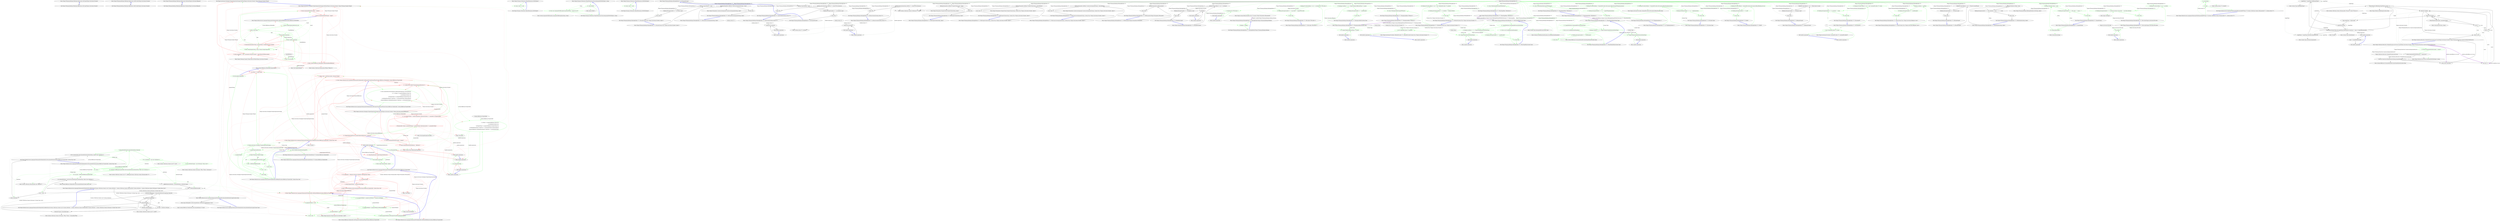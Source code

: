 digraph  {
m4_2 [cluster="Ninject.Planning.Bindings.IBindingConfiguration.GetScope(Ninject.Activation.IContext)", file="IModuleLoader.cs", label="Entry Ninject.Planning.Bindings.IBindingConfiguration.GetScope(Ninject.Activation.IContext)", span="95-95"];
m4_3 [cluster="Ninject.Planning.Bindings.IBindingConfiguration.GetScope(Ninject.Activation.IContext)", file="IModuleLoader.cs", label="Exit Ninject.Planning.Bindings.IBindingConfiguration.GetScope(Ninject.Activation.IContext)", span="95-95"];
m4_0 [cluster="Ninject.Planning.Bindings.IBindingConfiguration.GetProvider(Ninject.Activation.IContext)", file="IModuleLoader.cs", label="Entry Ninject.Planning.Bindings.IBindingConfiguration.GetProvider(Ninject.Activation.IContext)", span="88-88"];
m4_1 [cluster="Ninject.Planning.Bindings.IBindingConfiguration.GetProvider(Ninject.Activation.IContext)", file="IModuleLoader.cs", label="Exit Ninject.Planning.Bindings.IBindingConfiguration.GetProvider(Ninject.Activation.IContext)", span="88-88"];
m4_4 [cluster="Ninject.Planning.Bindings.IBindingConfiguration.Matches(Ninject.Activation.IRequest)", file="IModuleLoader.cs", label="Entry Ninject.Planning.Bindings.IBindingConfiguration.Matches(Ninject.Activation.IRequest)", span="103-103"];
m4_5 [cluster="Ninject.Planning.Bindings.IBindingConfiguration.Matches(Ninject.Activation.IRequest)", file="IModuleLoader.cs", label="Exit Ninject.Planning.Bindings.IBindingConfiguration.Matches(Ninject.Activation.IRequest)", span="103-103"];
m7_59 [cluster="Ninject.Activation.Strategies.PropertyInjectionStrategy.GetValue(Ninject.Activation.IContext, Ninject.Planning.Targets.ITarget)", file="ModuleLoader.cs", label="Exit Ninject.Activation.Strategies.PropertyInjectionStrategy.GetValue(Ninject.Activation.IContext, Ninject.Planning.Targets.ITarget)", span="116-116"];
m7_110 [cluster="System.Reflection.MemberInfo.GetCustomAttribute<T>(bool)", file="ModuleLoader.cs", label="Entry System.Reflection.MemberInfo.GetCustomAttribute<T>(bool)", span="0-0"];
m7_92 [cluster="System.Collections.Generic.List<T>.List()", file="ModuleLoader.cs", label="Entry System.Collections.Generic.List<T>.List()", span="0-0"];
m7_19 [cluster="Unk.Any", file="ModuleLoader.cs", label="Entry Unk.Any", span=""];
m7_34 [cluster="Ninject.Activation.Strategies.PropertyInjectionStrategy.AssignProperyOverrides(Ninject.Activation.IContext, Ninject.Activation.InstanceReference, System.Collections.Generic.IEnumerable<Ninject.Parameters.IParameter>)", color=red, community=0, file="ModuleLoader.cs", label="9: var properties = reference.Instance.GetType().GetProperties( Flags )", span="93-93"];
m7_35 [cluster="Ninject.Activation.Strategies.PropertyInjectionStrategy.AssignProperyOverrides(Ninject.Activation.IContext, Ninject.Activation.InstanceReference, System.Collections.Generic.IEnumerable<Ninject.Parameters.IParameter>)", color=red, community=0, file="ModuleLoader.cs", label="9: propertyValues", span="94-94"];
m7_36 [cluster="Ninject.Activation.Strategies.PropertyInjectionStrategy.AssignProperyOverrides(Ninject.Activation.IContext, Ninject.Activation.InstanceReference, System.Collections.Generic.IEnumerable<Ninject.Parameters.IParameter>)", color=red, community=0, file="ModuleLoader.cs", label="5: string propertyName = propertyValue.Name", span="96-96"];
m7_48 [cluster="Ninject.Infrastructure.Language.ExtensionsForMemberInfo.GetParentDefinition(System.Reflection.MethodInfo)", file="ModuleLoader.cs", label="Entry Ninject.Infrastructure.Language.ExtensionsForMemberInfo.GetParentDefinition(System.Reflection.MethodInfo)", span="137-137"];
m7_95 [cluster="System.Collections.IEnumerable.Cast<TResult>()", file="ModuleLoader.cs", label="Entry System.Collections.IEnumerable.Cast<TResult>()", span="0-0"];
m7_44 [cluster="Ninject.Infrastructure.Language.ExtensionsForMemberInfo.GetParentDefinition(System.Reflection.PropertyInfo)", color=green, community=0, file="ModuleLoader.cs", label="9: return null;", span="134-134"];
m7_49 [cluster="PropertyInjectionDirective.cstr", color=green, community=0, file="ModuleLoader.cs", label="5: Entry PropertyInjectionDirective.cstr", span=""];
m7_50 [cluster="Unk.Create", color=green, community=0, file="ModuleLoader.cs", label="5: Entry Unk.Create", span=""];
m7_53 [cluster="lambda expression", color=green, community=0, file="ModuleLoader.cs", label="5: Exit lambda expression", span="98-98"];
m7_51 [cluster="lambda expression", color=green, community=0, file="ModuleLoader.cs", label="5: Entry lambda expression", span="98-98"];
m7_52 [cluster="lambda expression", color=red, community=0, file="ModuleLoader.cs", label="5: string.Equals(property.Name, propertyName, StringComparison.Ordinal)", span="98-98"];
m7_54 [cluster="string.Equals(string, string, System.StringComparison)", color=green, community=0, file="ModuleLoader.cs", label="5: Entry string.Equals(string, string, System.StringComparison)", span="0-0"];
m7_55 [cluster="Ninject.Activation.Strategies.PropertyInjectionStrategy.GetValue(Ninject.Activation.IContext, Ninject.Planning.Targets.ITarget)", color=red, community=0, file="ModuleLoader.cs", label="5: Ensure.ArgumentNotNull(context, ''context'')", span="118-118"];
m7_56 [cluster="Ninject.Activation.Strategies.PropertyInjectionStrategy.GetValue(Ninject.Activation.IContext, Ninject.Planning.Targets.ITarget)", color=red, community=0, file="ModuleLoader.cs", label="5: Ensure.ArgumentNotNull(target, ''target'')", span="119-119"];
m7_47 [cluster="System.Reflection.MemberInfo.GetPropertyFromDeclaredType(System.Reflection.PropertyInfo)", file="ModuleLoader.cs", label="Entry System.Reflection.MemberInfo.GetPropertyFromDeclaredType(System.Reflection.PropertyInfo)", span="73-73"];
m7_94 [cluster="System.Reflection.MemberInfo.GetCustomAttributes(System.Type, bool)", file="ModuleLoader.cs", label="Entry System.Reflection.MemberInfo.GetCustomAttributes(System.Type, bool)", span="0-0"];
m7_21 [cluster="Ninject.Injection.PropertyInjector.Invoke(object, object)", file="ModuleLoader.cs", label="Entry Ninject.Injection.PropertyInjector.Invoke(object, object)", span="14-14"];
m7_106 [cluster="System.Collections.Generic.Dictionary<TKey, TValue>.ContainsKey(TKey)", file="ModuleLoader.cs", label="Entry System.Collections.Generic.Dictionary<TKey, TValue>.ContainsKey(TKey)", span="0-0"];
m7_0 [cluster="Ninject.Infrastructure.Language.ExtensionsForMemberInfo.HasAttribute<T>(System.Reflection.MemberInfo)", file="ModuleLoader.cs", label="Entry Ninject.Infrastructure.Language.ExtensionsForMemberInfo.HasAttribute<T>(System.Reflection.MemberInfo)", span="43-43"];
m7_1 [cluster="Ninject.Infrastructure.Language.ExtensionsForMemberInfo.HasAttribute<T>(System.Reflection.MemberInfo)", color=green, community=0, file="ModuleLoader.cs", label="21: return member.HasAttribute(typeof(T));", span="45-45"];
m7_2 [cluster="Ninject.Infrastructure.Language.ExtensionsForMemberInfo.HasAttribute<T>(System.Reflection.MemberInfo)", file="ModuleLoader.cs", label="Exit Ninject.Infrastructure.Language.ExtensionsForMemberInfo.HasAttribute<T>(System.Reflection.MemberInfo)", span="43-43"];
m7_18 [cluster="lambda expression", color=green, community=0, file="ModuleLoader.cs", label="2: p.Name == propertyDefinition.Name &&\r\n                    !p.GetMethod.IsStatic &&\r\n                     p.PropertyType == propertyDefinition.PropertyType &&\r\n                     p.GetIndexParameters().Select(pi => pi.ParameterType).SequenceEqual(\r\n                         propertyDefinition.GetIndexParameters().Select(pi => pi.ParameterType))", span="76-80"];
m7_33 [cluster="Ninject.Infrastructure.Language.ExtensionsForMemberInfo.IsPrivate(System.Reflection.PropertyInfo)", file="ModuleLoader.cs", label="Exit Ninject.Infrastructure.Language.ExtensionsForMemberInfo.IsPrivate(System.Reflection.PropertyInfo)", span="90-90"];
m7_39 [cluster="Ninject.Infrastructure.Language.ExtensionsForMemberInfo.GetParentDefinition(System.Reflection.PropertyInfo)", color=green, community=0, file="ModuleLoader.cs", label="9: var propertyMethod = property.GetMethod ?? property.SetMethod", span="123-123"];
m7_41 [cluster="Ninject.Infrastructure.Language.ExtensionsForMemberInfo.GetParentDefinition(System.Reflection.PropertyInfo)", color=green, community=0, file="ModuleLoader.cs", label="9: propertyMethod = propertyMethod.GetParentDefinition()", span="127-127"];
m7_42 [cluster="Ninject.Infrastructure.Language.ExtensionsForMemberInfo.GetParentDefinition(System.Reflection.PropertyInfo)", color=green, community=0, file="ModuleLoader.cs", label="9: propertyMethod != null", span="128-128"];
m7_37 [cluster="System.Attribute.GetCustomAttributes(System.Reflection.MemberInfo, System.Type, bool)", color=red, community=0, file="ModuleLoader.cs", label="9: Entry System.Attribute.GetCustomAttributes(System.Reflection.MemberInfo, System.Type, bool)", span="0-0"];
m7_38 [cluster="Ninject.Infrastructure.Language.ExtensionsForMemberInfo.GetParentDefinition(System.Reflection.PropertyInfo)", color=red, community=0, file="ModuleLoader.cs", label="9: Entry Ninject.Infrastructure.Language.ExtensionsForMemberInfo.GetParentDefinition(System.Reflection.PropertyInfo)", span="121-121"];
m7_40 [cluster="Ninject.Infrastructure.Language.ExtensionsForMemberInfo.GetParentDefinition(System.Reflection.PropertyInfo)", color=green, community=0, file="ModuleLoader.cs", label="9: propertyMethod != null", span="125-125"];
m7_43 [cluster="Ninject.Infrastructure.Language.ExtensionsForMemberInfo.GetParentDefinition(System.Reflection.PropertyInfo)", color=green, community=0, file="ModuleLoader.cs", label="9: return propertyMethod.GetPropertyFromDeclaredType(property);", span="130-130"];
m7_3 [cluster="Ninject.Activation.Strategies.PropertyInjectionStrategy.Activate(Ninject.Activation.IContext, Ninject.Activation.InstanceReference)", file="ModuleLoader.cs", label="Entry Ninject.Activation.Strategies.PropertyInjectionStrategy.Activate(Ninject.Activation.IContext, Ninject.Activation.InstanceReference)", span="64-64"];
m7_77 [cluster="Ninject.Infrastructure.Language.ExtensionsForMemberInfo.InternalGetAttributeUsage(System.Type)", file="ModuleLoader.cs", label="Entry Ninject.Infrastructure.Language.ExtensionsForMemberInfo.InternalGetAttributeUsage(System.Type)", span="223-223"];
m7_108 [cluster="Ninject.Infrastructure.Language.ExtensionsForMemberInfo.InternalGetAttributeUsage(System.Type)", file="ModuleLoader.cs", label="return type.GetTypeInfo().GetCustomAttribute<AttributeUsageAttribute>(true);", span="225-225"];
m7_109 [cluster="Ninject.Infrastructure.Language.ExtensionsForMemberInfo.InternalGetAttributeUsage(System.Type)", file="ModuleLoader.cs", label="Exit Ninject.Infrastructure.Language.ExtensionsForMemberInfo.InternalGetAttributeUsage(System.Type)", span="223-223"];
m7_11 [cluster="Ninject.Activation.Strategies.PropertyInjectionStrategy.Activate(Ninject.Activation.IContext, Ninject.Activation.InstanceReference)", color=red, community=0, file="ModuleLoader.cs", label="5: object value = GetValue(context, directive.Target)", span="78-78"];
m7_46 [cluster="Unk.FirstOrDefault", file="ModuleLoader.cs", label="Entry Unk.FirstOrDefault", span=""];
m7_78 [cluster="Ninject.Infrastructure.Language.ExtensionsForMemberInfo.GetCustomAttributes(System.Reflection.PropertyInfo, System.Type, bool)", file="ModuleLoader.cs", label="Entry Ninject.Infrastructure.Language.ExtensionsForMemberInfo.GetCustomAttributes(System.Reflection.PropertyInfo, System.Type, bool)", span="181-181"];
m7_79 [cluster="Ninject.Infrastructure.Language.ExtensionsForMemberInfo.GetCustomAttributes(System.Reflection.PropertyInfo, System.Type, bool)", color=green, community=0, file="ModuleLoader.cs", label="30: inherit", span="183-183"];
m7_80 [cluster="Ninject.Infrastructure.Language.ExtensionsForMemberInfo.GetCustomAttributes(System.Reflection.PropertyInfo, System.Type, bool)", color=green, community=0, file="ModuleLoader.cs", label="7: InternalGetAttributeUsage(attributeType).Inherited", span="185-185"];
m7_90 [cluster="Ninject.Infrastructure.Language.ExtensionsForMemberInfo.GetCustomAttributes(System.Reflection.PropertyInfo, System.Type, bool)", file="ModuleLoader.cs", label="return propertyInfo.GetCustomAttributes(attributeType, inherit).Cast<Attribute>();", span="203-203"];
m7_81 [cluster="Ninject.Infrastructure.Language.ExtensionsForMemberInfo.GetCustomAttributes(System.Reflection.PropertyInfo, System.Type, bool)", color=green, community=0, file="ModuleLoader.cs", label="30: var attributes = new List<Attribute>()", span="187-187"];
m7_83 [cluster="Ninject.Infrastructure.Language.ExtensionsForMemberInfo.GetCustomAttributes(System.Reflection.PropertyInfo, System.Type, bool)", color=green, community=0, file="ModuleLoader.cs", label="30: attributes.AddRange(propertyInfo.GetCustomAttributes(attributeType, false).Cast<Attribute>())", span="190-190"];
m7_82 [cluster="Ninject.Infrastructure.Language.ExtensionsForMemberInfo.GetCustomAttributes(System.Reflection.PropertyInfo, System.Type, bool)", color=green, community=0, file="ModuleLoader.cs", label="30: var attributeUsages = new Dictionary<Type, bool>()", span="189-189"];
m7_84 [cluster="Ninject.Infrastructure.Language.ExtensionsForMemberInfo.GetCustomAttributes(System.Reflection.PropertyInfo, System.Type, bool)", color=green, community=0, file="ModuleLoader.cs", label="30: var info = GetParentDefinition(propertyInfo)", span="191-191"];
m7_85 [cluster="Ninject.Infrastructure.Language.ExtensionsForMemberInfo.GetCustomAttributes(System.Reflection.PropertyInfo, System.Type, bool)", file="ModuleLoader.cs", label="info != null", span="192-192"];
m7_86 [cluster="Ninject.Infrastructure.Language.ExtensionsForMemberInfo.GetCustomAttributes(System.Reflection.PropertyInfo, System.Type, bool)", file="ModuleLoader.cs", label="var customAttributes = info.GetCustomAttributes(attributeType, false).Cast<Attribute>()", span="195-195"];
m7_88 [cluster="Ninject.Infrastructure.Language.ExtensionsForMemberInfo.GetCustomAttributes(System.Reflection.PropertyInfo, System.Type, bool)", file="ModuleLoader.cs", label="info = GetParentDefinition(info)", span="193-193"];
m7_87 [cluster="Ninject.Infrastructure.Language.ExtensionsForMemberInfo.GetCustomAttributes(System.Reflection.PropertyInfo, System.Type, bool)", file="ModuleLoader.cs", label="AddAttributes(attributes, customAttributes, attributeUsages)", span="196-196"];
m7_89 [cluster="Ninject.Infrastructure.Language.ExtensionsForMemberInfo.GetCustomAttributes(System.Reflection.PropertyInfo, System.Type, bool)", file="ModuleLoader.cs", label="return attributes;", span="199-199"];
m7_91 [cluster="Ninject.Infrastructure.Language.ExtensionsForMemberInfo.GetCustomAttributes(System.Reflection.PropertyInfo, System.Type, bool)", file="ModuleLoader.cs", label="Exit Ninject.Infrastructure.Language.ExtensionsForMemberInfo.GetCustomAttributes(System.Reflection.PropertyInfo, System.Type, bool)", span="181-181"];
m7_16 [cluster="Unk.Where", file="ModuleLoader.cs", label="Entry Unk.Where", span=""];
m7_4 [cluster="Ninject.Activation.Strategies.PropertyInjectionStrategy.Activate(Ninject.Activation.IContext, Ninject.Activation.InstanceReference)", color=red, community=0, file="ModuleLoader.cs", label="21: Ensure.ArgumentNotNull(context, ''context'')", span="66-66"];
m7_5 [cluster="Ninject.Activation.Strategies.PropertyInjectionStrategy.Activate(Ninject.Activation.IContext, Ninject.Activation.InstanceReference)", color=red, community=0, file="ModuleLoader.cs", label="21: Ensure.ArgumentNotNull(reference, ''reference'')", span="67-67"];
m7_6 [cluster="Ninject.Activation.Strategies.PropertyInjectionStrategy.Activate(Ninject.Activation.IContext, Ninject.Activation.InstanceReference)", color=red, community=0, file="ModuleLoader.cs", label="21: var propertyValues = context.Parameters.Where(parameter => parameter is PropertyValue)", span="69-69"];
m7_7 [cluster="Ninject.Activation.Strategies.PropertyInjectionStrategy.Activate(Ninject.Activation.IContext, Ninject.Activation.InstanceReference)", color=red, community=0, file="ModuleLoader.cs", label="2: IEnumerable<string> parameterNames = propertyValues.Select(parameter => parameter.Name)", span="70-70"];
m7_8 [cluster="Ninject.Activation.Strategies.PropertyInjectionStrategy.Activate(Ninject.Activation.IContext, Ninject.Activation.InstanceReference)", color=red, community=0, file="ModuleLoader.cs", label="21: context.Plan.GetAll<PropertyInjectionDirective>()", span="72-72"];
m7_9 [cluster="Ninject.Activation.Strategies.PropertyInjectionStrategy.Activate(Ninject.Activation.IContext, Ninject.Activation.InstanceReference)", color=red, community=0, file="ModuleLoader.cs", label="21: PropertyInjectionDirective propertyInjectionDirective = directive", span="74-74"];
m7_15 [cluster="System.Type.GetRuntimeProperties()", file="ModuleLoader.cs", label="Entry System.Type.GetRuntimeProperties()", span="0-0"];
m7_20 [cluster="Ninject.Activation.Strategies.PropertyInjectionStrategy.GetValue(Ninject.Activation.IContext, Ninject.Planning.Targets.ITarget)", file="ModuleLoader.cs", label="Entry Ninject.Activation.Strategies.PropertyInjectionStrategy.GetValue(Ninject.Activation.IContext, Ninject.Planning.Targets.ITarget)", span="116-116"];
m7_22 [cluster="Unk.AssignProperyOverrides", file="ModuleLoader.cs", label="Entry Unk.AssignProperyOverrides", span=""];
m7_93 [cluster="System.Collections.Generic.Dictionary<TKey, TValue>.Dictionary()", file="ModuleLoader.cs", label="Entry System.Collections.Generic.Dictionary<TKey, TValue>.Dictionary()", span="0-0"];
m7_12 [cluster="Ninject.Infrastructure.Language.ExtensionsForMemberInfo.GetPropertyFromDeclaredType(System.Reflection.MemberInfo, System.Reflection.PropertyInfo)", color=red, community=0, file="ModuleLoader.cs", label="21: Entry Ninject.Infrastructure.Language.ExtensionsForMemberInfo.GetPropertyFromDeclaredType(System.Reflection.MemberInfo, System.Reflection.PropertyInfo)", span="73-73"];
m7_13 [cluster="Ninject.Infrastructure.Language.ExtensionsForMemberInfo.GetPropertyFromDeclaredType(System.Reflection.MemberInfo, System.Reflection.PropertyInfo)", color=green, community=0, file="ModuleLoader.cs", label="2: return memberInfo.DeclaringType.GetRuntimeProperties().FirstOrDefault(\r\n                p => p.Name == propertyDefinition.Name &&\r\n                    !p.GetMethod.IsStatic &&\r\n                     p.PropertyType == propertyDefinition.PropertyType &&\r\n                     p.GetIndexParameters().Select(pi => pi.ParameterType).SequenceEqual(\r\n                         propertyDefinition.GetIndexParameters().Select(pi => pi.ParameterType)));", span="75-80"];
m7_10 [cluster="Ninject.Infrastructure.Language.ExtensionsForMemberInfo.IsDefined(System.Reflection.PropertyInfo, System.Type, bool)", color=red, community=0, file="ModuleLoader.cs", label="9: Entry Ninject.Infrastructure.Language.ExtensionsForMemberInfo.IsDefined(System.Reflection.PropertyInfo, System.Type, bool)", span="153-153"];
m7_14 [cluster="Ninject.Infrastructure.Language.ExtensionsForMemberInfo.GetPropertyFromDeclaredType(System.Reflection.MemberInfo, System.Reflection.PropertyInfo)", file="ModuleLoader.cs", label="Exit Ninject.Infrastructure.Language.ExtensionsForMemberInfo.GetPropertyFromDeclaredType(System.Reflection.MemberInfo, System.Reflection.PropertyInfo)", span="73-73"];
m7_65 [cluster="lambda expression", color=red, community=0, file="ModuleLoader.cs", label="9: p.Name == target.Name", span="121-121"];
m7_66 [cluster="lambda expression", color=green, community=0, file="ModuleLoader.cs", label="30: Exit lambda expression", span="121-121"];
m7_67 [cluster="Ninject.Infrastructure.Language.ExtensionsForMemberInfo.IsDefined(System.Reflection.PropertyInfo, System.Type, bool)", color=green, community=0, file="ModuleLoader.cs", label="9: Ninject.Activation.Strategies.PropertyInjectionStrategy", span=""];
m7_68 [cluster="Ninject.Infrastructure.Language.ExtensionsForMemberInfo.IsDefined(System.Reflection.PropertyInfo, System.Type, bool)", color=green, community=0, file="ModuleLoader.cs", label="7: propertyInjectionDirective", span=""];
m7_75 [cluster="Ninject.Infrastructure.Language.ExtensionsForMemberInfo.IsDefined(System.Reflection.PropertyInfo, System.Type, bool)", color=green, community=0, file="ModuleLoader.cs", label="7: return false;", span="178-178"];
m7_69 [cluster="Ninject.Infrastructure.Language.ExtensionsForMemberInfo.IsDefined(System.Reflection.PropertyInfo, System.Type, bool)", color=green, community=0, file="ModuleLoader.cs", label="5: propertyName", span=""];
m7_70 [cluster="Ninject.Infrastructure.Language.ExtensionsForMemberInfo.IsDefined(System.Reflection.PropertyInfo, System.Type, bool)", color=green, community=0, file="ModuleLoader.cs", label="9: Ninject.Planning.Targets.ITarget", span=""];
m7_71 [cluster="Ninject.Infrastructure.Language.ExtensionsForMemberInfo.IsDefined(System.Reflection.PropertyInfo, System.Type, bool)", color=green, community=0, file="ModuleLoader.cs", label="9: info != null", span="168-168"];
m7_72 [cluster="Ninject.Infrastructure.Language.ExtensionsForMemberInfo.IsDefined(System.Reflection.PropertyInfo, System.Type, bool)", color=green, community=0, file="ModuleLoader.cs", label="9: info.IsDefined(attributeType, false)", span="171-171"];
m7_74 [cluster="Ninject.Infrastructure.Language.ExtensionsForMemberInfo.IsDefined(System.Reflection.PropertyInfo, System.Type, bool)", color=green, community=0, file="ModuleLoader.cs", label="9: info = GetParentDefinition(info)", span="169-169"];
m7_73 [cluster="Ninject.Infrastructure.Language.ExtensionsForMemberInfo.IsDefined(System.Reflection.PropertyInfo, System.Type, bool)", color=green, community=0, file="ModuleLoader.cs", label="7: return true;", span="173-173"];
m7_76 [cluster="Ninject.Infrastructure.Language.ExtensionsForMemberInfo.IsDefined(System.Reflection.PropertyInfo, System.Type, bool)", file="ModuleLoader.cs", label="Exit Ninject.Infrastructure.Language.ExtensionsForMemberInfo.IsDefined(System.Reflection.PropertyInfo, System.Type, bool)", span="153-153"];
m7_97 [cluster="Ninject.Infrastructure.Language.ExtensionsForMemberInfo.AddAttributes(System.Collections.Generic.List<System.Attribute>, System.Collections.Generic.IEnumerable<System.Attribute>, System.Collections.Generic.Dictionary<System.Type, bool>)", file="ModuleLoader.cs", label="Entry Ninject.Infrastructure.Language.ExtensionsForMemberInfo.AddAttributes(System.Collections.Generic.List<System.Attribute>, System.Collections.Generic.IEnumerable<System.Attribute>, System.Collections.Generic.Dictionary<System.Type, bool>)", span="206-206"];
m7_101 [cluster="Ninject.Infrastructure.Language.ExtensionsForMemberInfo.AddAttributes(System.Collections.Generic.List<System.Attribute>, System.Collections.Generic.IEnumerable<System.Attribute>, System.Collections.Generic.Dictionary<System.Type, bool>)", file="ModuleLoader.cs", label="attributeUsages[type] = InternalGetAttributeUsage(type).Inherited", span="213-213"];
m7_100 [cluster="Ninject.Infrastructure.Language.ExtensionsForMemberInfo.AddAttributes(System.Collections.Generic.List<System.Attribute>, System.Collections.Generic.IEnumerable<System.Attribute>, System.Collections.Generic.Dictionary<System.Type, bool>)", file="ModuleLoader.cs", label="!attributeUsages.ContainsKey(type)", span="211-211"];
m7_99 [cluster="Ninject.Infrastructure.Language.ExtensionsForMemberInfo.AddAttributes(System.Collections.Generic.List<System.Attribute>, System.Collections.Generic.IEnumerable<System.Attribute>, System.Collections.Generic.Dictionary<System.Type, bool>)", file="ModuleLoader.cs", label="var type = attribute.GetType()", span="210-210"];
m7_102 [cluster="Ninject.Infrastructure.Language.ExtensionsForMemberInfo.AddAttributes(System.Collections.Generic.List<System.Attribute>, System.Collections.Generic.IEnumerable<System.Attribute>, System.Collections.Generic.Dictionary<System.Type, bool>)", file="ModuleLoader.cs", label="attributeUsages[type]", span="216-216"];
m7_98 [cluster="Ninject.Infrastructure.Language.ExtensionsForMemberInfo.AddAttributes(System.Collections.Generic.List<System.Attribute>, System.Collections.Generic.IEnumerable<System.Attribute>, System.Collections.Generic.Dictionary<System.Type, bool>)", file="ModuleLoader.cs", label=customAttributes, span="208-208"];
m7_103 [cluster="Ninject.Infrastructure.Language.ExtensionsForMemberInfo.AddAttributes(System.Collections.Generic.List<System.Attribute>, System.Collections.Generic.IEnumerable<System.Attribute>, System.Collections.Generic.Dictionary<System.Type, bool>)", file="ModuleLoader.cs", label="attributes.Add(attribute)", span="218-218"];
m7_104 [cluster="Ninject.Infrastructure.Language.ExtensionsForMemberInfo.AddAttributes(System.Collections.Generic.List<System.Attribute>, System.Collections.Generic.IEnumerable<System.Attribute>, System.Collections.Generic.Dictionary<System.Type, bool>)", file="ModuleLoader.cs", label="Exit Ninject.Infrastructure.Language.ExtensionsForMemberInfo.AddAttributes(System.Collections.Generic.List<System.Attribute>, System.Collections.Generic.IEnumerable<System.Attribute>, System.Collections.Generic.Dictionary<System.Type, bool>)", span="206-206"];
m7_45 [cluster="Ninject.Infrastructure.Language.ExtensionsForMemberInfo.GetParentDefinition(System.Reflection.PropertyInfo)", file="ModuleLoader.cs", label="Exit Ninject.Infrastructure.Language.ExtensionsForMemberInfo.GetParentDefinition(System.Reflection.PropertyInfo)", span="121-121"];
m7_29 [cluster="lambda expression", file="ModuleLoader.cs", label="Entry lambda expression", span="75-75"];
m7_30 [cluster="lambda expression", color=red, community=0, file="ModuleLoader.cs", label="21: string.Equals(name, propertyInjectionDirective)", span="75-75"];
m7_31 [cluster="lambda expression", color=green, community=0, file="ModuleLoader.cs", label="7: Exit lambda expression", span="75-75"];
m7_32 [cluster="object.Equals(object, object)", color=green, community=0, file="ModuleLoader.cs", label="9: Entry object.Equals(object, object)", span="0-0"];
m7_60 [cluster="System.Collections.IEnumerable.OfType<TResult>()", file="ModuleLoader.cs", label="Entry System.Collections.IEnumerable.OfType<TResult>()", span="0-0"];
m7_64 [cluster="System.Reflection.MethodInfo.Equals(object)", file="ModuleLoader.cs", label="Entry System.Reflection.MethodInfo.Equals(object)", span="0-0"];
m7_23 [cluster="lambda expression", file="ModuleLoader.cs", label="Entry lambda expression", span="69-69"];
m7_26 [cluster="lambda expression", file="ModuleLoader.cs", label="Entry lambda expression", span="70-70"];
m7_24 [cluster="lambda expression", color=green, community=0, file="ModuleLoader.cs", label="24: pi.ParameterType", span="79-79"];
m7_25 [cluster="lambda expression", file="ModuleLoader.cs", label="Exit lambda expression", span="69-69"];
m7_27 [cluster="lambda expression", color=green, community=0, file="ModuleLoader.cs", label="21: pi.ParameterType", span="80-80"];
m7_28 [cluster="lambda expression", file="ModuleLoader.cs", label="Exit lambda expression", span="70-70"];
m7_62 [cluster="Unk.GetValue", color=green, community=0, file="ModuleLoader.cs", label="5: Entry Unk.GetValue", span=""];
m7_58 [cluster="Ninject.Activation.Strategies.PropertyInjectionStrategy.GetValue(Ninject.Activation.IContext, Ninject.Planning.Targets.ITarget)", color=red, community=0, file="ModuleLoader.cs", label="5: return parameter != null ? parameter.GetValue(context) : target.ResolveWithin(context);", span="122-122"];
m7_57 [cluster="System.Reflection.MethodInfo.GetRuntimeBaseDefinition()", color=red, community=0, file="ModuleLoader.cs", label="5: Entry System.Reflection.MethodInfo.GetRuntimeBaseDefinition()", span="0-0"];
m7_17 [cluster="Unk.Select", file="ModuleLoader.cs", label="Entry Unk.Select", span=""];
m7_96 [cluster="System.Collections.Generic.List<T>.AddRange(System.Collections.Generic.IEnumerable<T>)", file="ModuleLoader.cs", label="Entry System.Collections.Generic.List<T>.AddRange(System.Collections.Generic.IEnumerable<T>)", span="0-0"];
m7_63 [cluster="Ninject.Planning.Targets.ITarget.ResolveWithin(Ninject.Activation.IContext)", file="ModuleLoader.cs", label="Entry Ninject.Planning.Targets.ITarget.ResolveWithin(Ninject.Activation.IContext)", span="54-54"];
m7_107 [cluster="System.Collections.Generic.List<T>.Add(T)", file="ModuleLoader.cs", label="Entry System.Collections.Generic.List<T>.Add(T)", span="0-0"];
m7_61 [cluster="Unk.SingleOrDefault", file="ModuleLoader.cs", label="Entry Unk.SingleOrDefault", span=""];
m7_111 [file="ModuleLoader.cs", label="System.Reflection.PropertyInfo", span=""];
m7_112 [file="ModuleLoader.cs", label=baseDefinition, span=""];
m8_3 [cluster="Ninject.Dynamic.Extensions.ObjectExtensions.IsNull(object)", file="ObjectExtensions.cs", label="Entry Ninject.Dynamic.Extensions.ObjectExtensions.IsNull(object)", span="28-28"];
m8_4 [cluster="Ninject.Dynamic.Extensions.ObjectExtensions.IsNull(object)", color=green, community=0, file="ObjectExtensions.cs", label="18: return value == null;", span="30-30"];
m8_5 [cluster="Ninject.Dynamic.Extensions.ObjectExtensions.IsNull(object)", file="ObjectExtensions.cs", label="Exit Ninject.Dynamic.Extensions.ObjectExtensions.IsNull(object)", span="28-28"];
m8_6 [cluster="Ninject.Dynamic.Extensions.ObjectExtensions.EnsureArgumentNotNull(object, string)", file="ObjectExtensions.cs", label="Entry Ninject.Dynamic.Extensions.ObjectExtensions.EnsureArgumentNotNull(object, string)", span="38-38"];
m8_7 [cluster="Ninject.Dynamic.Extensions.ObjectExtensions.EnsureArgumentNotNull(object, string)", color=green, community=0, file="ObjectExtensions.cs", label="14: value.IsNull()", span="40-40"];
m8_8 [cluster="Ninject.Dynamic.Extensions.ObjectExtensions.EnsureArgumentNotNull(object, string)", color=green, community=0, file="ObjectExtensions.cs", label="14: throw new ArgumentNullException(argumentName, ''Cannot be null'');", span="40-40"];
m8_9 [cluster="Ninject.Dynamic.Extensions.ObjectExtensions.EnsureArgumentNotNull(object, string)", file="ObjectExtensions.cs", label="Exit Ninject.Dynamic.Extensions.ObjectExtensions.EnsureArgumentNotNull(object, string)", span="38-38"];
m8_0 [cluster="Ninject.Dynamic.Extensions.ObjectExtensions.IsNotNull(object)", file="ObjectExtensions.cs", label="Entry Ninject.Dynamic.Extensions.ObjectExtensions.IsNotNull(object)", span="16-16"];
m8_1 [cluster="Ninject.Dynamic.Extensions.ObjectExtensions.IsNotNull(object)", color=green, community=0, file="ObjectExtensions.cs", label="18: return value != null;", span="18-18"];
m8_2 [cluster="Ninject.Dynamic.Extensions.ObjectExtensions.IsNotNull(object)", file="ObjectExtensions.cs", label="Exit Ninject.Dynamic.Extensions.ObjectExtensions.IsNotNull(object)", span="16-16"];
m8_10 [cluster="object.IsNull()", file="ObjectExtensions.cs", label="Entry object.IsNull()", span="28-28"];
m8_11 [cluster="System.ArgumentNullException.ArgumentNullException(string, string)", file="ObjectExtensions.cs", label="Entry System.ArgumentNullException.ArgumentNullException(string, string)", span="0-0"];
m9_115 [cluster="Ninject.Planning.Bindings.BindingBuilder<T>.InTransientScope()", file="RubyEngine.cs", label="Entry Ninject.Planning.Bindings.BindingBuilder<T>.InTransientScope()", span="240-240"];
m9_116 [cluster="Ninject.Planning.Bindings.BindingBuilder<T>.InTransientScope()", file="RubyEngine.cs", label="Binding.ScopeCallback = null", span="242-242"];
m9_117 [cluster="Ninject.Planning.Bindings.BindingBuilder<T>.InTransientScope()", file="RubyEngine.cs", label="Binding.IntrospectionInfo += '' in transient scope''", span="243-243"];
m9_118 [cluster="Ninject.Planning.Bindings.BindingBuilder<T>.InTransientScope()", file="RubyEngine.cs", label="return this;", span="244-244"];
m9_119 [cluster="Ninject.Planning.Bindings.BindingBuilder<T>.InTransientScope()", file="RubyEngine.cs", label="Exit Ninject.Planning.Bindings.BindingBuilder<T>.InTransientScope()", span="240-240"];
m9_136 [cluster="Ninject.Planning.Bindings.BindingBuilder<T>.InScope(System.Func<Ninject.Activation.IContext, object>)", file="RubyEngine.cs", label="Entry Ninject.Planning.Bindings.BindingBuilder<T>.InScope(System.Func<Ninject.Activation.IContext, object>)", span="275-275"];
m9_137 [cluster="Ninject.Planning.Bindings.BindingBuilder<T>.InScope(System.Func<Ninject.Activation.IContext, object>)", file="RubyEngine.cs", label="Binding.ScopeCallback = scope", span="277-277"];
m9_138 [cluster="Ninject.Planning.Bindings.BindingBuilder<T>.InScope(System.Func<Ninject.Activation.IContext, object>)", file="RubyEngine.cs", label="Binding.IntrospectionInfo += '' in custom scope''", span="278-278"];
m9_139 [cluster="Ninject.Planning.Bindings.BindingBuilder<T>.InScope(System.Func<Ninject.Activation.IContext, object>)", file="RubyEngine.cs", label="return this;", span="279-279"];
m9_140 [cluster="Ninject.Planning.Bindings.BindingBuilder<T>.InScope(System.Func<Ninject.Activation.IContext, object>)", file="RubyEngine.cs", label="Exit Ninject.Planning.Bindings.BindingBuilder<T>.InScope(System.Func<Ninject.Activation.IContext, object>)", span="275-275"];
m9_141 [cluster="Ninject.Planning.Bindings.BindingBuilder<T>.WithConstructorArgument(string, object)", file="RubyEngine.cs", label="Entry Ninject.Planning.Bindings.BindingBuilder<T>.WithConstructorArgument(string, object)", span="287-287"];
m9_142 [cluster="Ninject.Planning.Bindings.BindingBuilder<T>.WithConstructorArgument(string, object)", file="RubyEngine.cs", label="Binding.Parameters.Add(new ConstructorArgument(name, value))", span="289-289"];
m9_143 [cluster="Ninject.Planning.Bindings.BindingBuilder<T>.WithConstructorArgument(string, object)", file="RubyEngine.cs", label="return this;", span="290-290"];
m9_144 [cluster="Ninject.Planning.Bindings.BindingBuilder<T>.WithConstructorArgument(string, object)", file="RubyEngine.cs", label="Exit Ninject.Planning.Bindings.BindingBuilder<T>.WithConstructorArgument(string, object)", span="287-287"];
m9_172 [cluster="Ninject.Planning.Bindings.BindingBuilder<T>.OnActivation(System.Action<T>)", file="RubyEngine.cs", label="Entry Ninject.Planning.Bindings.BindingBuilder<T>.OnActivation(System.Action<T>)", span="352-352"];
m9_173 [cluster="Ninject.Planning.Bindings.BindingBuilder<T>.OnActivation(System.Action<T>)", file="RubyEngine.cs", label="Binding.ActivationActions.Add(ctx => action((T)ctx.Instance))", span="354-354"];
m9_174 [cluster="Ninject.Planning.Bindings.BindingBuilder<T>.OnActivation(System.Action<T>)", file="RubyEngine.cs", label="return this;", span="355-355"];
m9_175 [cluster="Ninject.Planning.Bindings.BindingBuilder<T>.OnActivation(System.Action<T>)", file="RubyEngine.cs", label="Exit Ninject.Planning.Bindings.BindingBuilder<T>.OnActivation(System.Action<T>)", span="352-352"];
m9_146 [cluster="System.Collections.Generic.ICollection<T>.Add(T)", file="RubyEngine.cs", label="Entry System.Collections.Generic.ICollection<T>.Add(T)", span="0-0"];
m9_152 [cluster="Ninject.Planning.Bindings.BindingBuilder<T>.WithPropertyValue(string, object)", file="RubyEngine.cs", label="Entry Ninject.Planning.Bindings.BindingBuilder<T>.WithPropertyValue(string, object)", span="309-309"];
m9_153 [cluster="Ninject.Planning.Bindings.BindingBuilder<T>.WithPropertyValue(string, object)", file="RubyEngine.cs", label="Binding.Parameters.Add(new PropertyValue(name, value))", span="311-311"];
m9_154 [cluster="Ninject.Planning.Bindings.BindingBuilder<T>.WithPropertyValue(string, object)", file="RubyEngine.cs", label="return this;", span="312-312"];
m9_155 [cluster="Ninject.Planning.Bindings.BindingBuilder<T>.WithPropertyValue(string, object)", file="RubyEngine.cs", label="Exit Ninject.Planning.Bindings.BindingBuilder<T>.WithPropertyValue(string, object)", span="309-309"];
m9_106 [cluster="string.Intern(string)", file="RubyEngine.cs", label="Entry string.Intern(string)", span="0-0"];
m9_157 [cluster="Ninject.Planning.Bindings.BindingBuilder<T>.WithPropertyValue(string, System.Func<Ninject.Activation.IContext, object>)", file="RubyEngine.cs", label="Entry Ninject.Planning.Bindings.BindingBuilder<T>.WithPropertyValue(string, System.Func<Ninject.Activation.IContext, object>)", span="320-320"];
m9_158 [cluster="Ninject.Planning.Bindings.BindingBuilder<T>.WithPropertyValue(string, System.Func<Ninject.Activation.IContext, object>)", file="RubyEngine.cs", label="Binding.Parameters.Add(new PropertyValue(name, valueCallback))", span="322-322"];
m9_159 [cluster="Ninject.Planning.Bindings.BindingBuilder<T>.WithPropertyValue(string, System.Func<Ninject.Activation.IContext, object>)", file="RubyEngine.cs", label="return this;", span="323-323"];
m9_160 [cluster="Ninject.Planning.Bindings.BindingBuilder<T>.WithPropertyValue(string, System.Func<Ninject.Activation.IContext, object>)", file="RubyEngine.cs", label="Exit Ninject.Planning.Bindings.BindingBuilder<T>.WithPropertyValue(string, System.Func<Ninject.Activation.IContext, object>)", span="320-320"];
m9_151 [cluster="Ninject.Parameters.ConstructorArgument.ConstructorArgument(string, System.Func<Ninject.Activation.IContext, object>)", file="RubyEngine.cs", label="Entry Ninject.Parameters.ConstructorArgument.ConstructorArgument(string, System.Func<Ninject.Activation.IContext, object>)", span="40-40"];
m9_81 [cluster="System.Type.IsAssignableFrom(System.Type)", file="RubyEngine.cs", label="Entry System.Type.IsAssignableFrom(System.Type)", span="0-0"];
m9_33 [cluster="object.GetType()", file="RubyEngine.cs", label="Entry object.GetType()", span="0-0"];
m9_107 [cluster="Ninject.Planning.Bindings.BindingBuilder<T>.InSingletonScope()", file="RubyEngine.cs", label="Entry Ninject.Planning.Bindings.BindingBuilder<T>.InSingletonScope()", span="229-229"];
m9_108 [cluster="Ninject.Planning.Bindings.BindingBuilder<T>.InSingletonScope()", file="RubyEngine.cs", label="Binding.ScopeCallback = ctx => ctx.Kernel", span="231-231"];
m9_109 [cluster="Ninject.Planning.Bindings.BindingBuilder<T>.InSingletonScope()", file="RubyEngine.cs", label="Binding.IntrospectionInfo += '' in singleton scope''", span="232-232"];
m9_110 [cluster="Ninject.Planning.Bindings.BindingBuilder<T>.InSingletonScope()", file="RubyEngine.cs", label="return this;", span="233-233"];
m9_111 [cluster="Ninject.Planning.Bindings.BindingBuilder<T>.InSingletonScope()", file="RubyEngine.cs", label="Exit Ninject.Planning.Bindings.BindingBuilder<T>.InSingletonScope()", span="229-229"];
m9_54 [cluster="Ninject.Activation.Providers.ConstantProvider<T>.ConstantProvider(T)", file="RubyEngine.cs", label="Entry Ninject.Activation.Providers.ConstantProvider<T>.ConstantProvider(T)", span="37-37"];
m9_147 [cluster="Ninject.Planning.Bindings.BindingBuilder<T>.WithConstructorArgument(string, System.Func<Ninject.Activation.IContext, object>)", file="RubyEngine.cs", label="Entry Ninject.Planning.Bindings.BindingBuilder<T>.WithConstructorArgument(string, System.Func<Ninject.Activation.IContext, object>)", span="298-298"];
m9_148 [cluster="Ninject.Planning.Bindings.BindingBuilder<T>.WithConstructorArgument(string, System.Func<Ninject.Activation.IContext, object>)", file="RubyEngine.cs", label="Binding.Parameters.Add(new ConstructorArgument(name, valueCallback))", span="300-300"];
m9_149 [cluster="Ninject.Planning.Bindings.BindingBuilder<T>.WithConstructorArgument(string, System.Func<Ninject.Activation.IContext, object>)", file="RubyEngine.cs", label="return this;", span="301-301"];
m9_150 [cluster="Ninject.Planning.Bindings.BindingBuilder<T>.WithConstructorArgument(string, System.Func<Ninject.Activation.IContext, object>)", file="RubyEngine.cs", label="Exit Ninject.Planning.Bindings.BindingBuilder<T>.WithConstructorArgument(string, System.Func<Ninject.Activation.IContext, object>)", span="298-298"];
m9_82 [cluster="System.InvalidOperationException.InvalidOperationException()", file="RubyEngine.cs", label="Entry System.InvalidOperationException.InvalidOperationException()", span="0-0"];
m9_19 [cluster="Ninject.Planning.Bindings.BindingBuilder<T>.ToProvider<TProvider>()", file="RubyEngine.cs", label="Entry Ninject.Planning.Bindings.BindingBuilder<T>.ToProvider<TProvider>()", span="88-88"];
m9_20 [cluster="Ninject.Planning.Bindings.BindingBuilder<T>.ToProvider<TProvider>()", color=green, community=0, file="RubyEngine.cs", label="0: Binding.ProviderCallback = ctx => ctx.Kernel.Get<TProvider>()", span="91-91"];
m9_21 [cluster="Ninject.Planning.Bindings.BindingBuilder<T>.ToProvider<TProvider>()", color=green, community=0, file="RubyEngine.cs", label="31: Binding.IntrospectionInfo += '' to provider '' + typeof(TProvider)", span="92-92"];
m9_22 [cluster="Ninject.Planning.Bindings.BindingBuilder<T>.ToProvider<TProvider>()", color=green, community=0, file="RubyEngine.cs", label="0: return this;", span="93-93"];
m9_23 [cluster="Ninject.Planning.Bindings.BindingBuilder<T>.ToProvider<TProvider>()", file="RubyEngine.cs", label="Exit Ninject.Planning.Bindings.BindingBuilder<T>.ToProvider<TProvider>()", span="88-88"];
m9_63 [cluster="Ninject.Planning.Bindings.BindingBuilder<T>.WhenInjectedInto(System.Type)", file="RubyEngine.cs", label="Entry Ninject.Planning.Bindings.BindingBuilder<T>.WhenInjectedInto(System.Type)", span="153-153"];
m9_64 [cluster="Ninject.Planning.Bindings.BindingBuilder<T>.WhenInjectedInto(System.Type)", color=green, community=0, file="RubyEngine.cs", label="26: Binding.Condition = r => r.Target.Member.ReflectedType == parent", span="155-155"];
m9_65 [cluster="Ninject.Planning.Bindings.BindingBuilder<T>.WhenInjectedInto(System.Type)", color=green, community=0, file="RubyEngine.cs", label="12: Binding.IntrospectionInfo += '' (conditionally)''", span="156-156"];
m9_66 [cluster="Ninject.Planning.Bindings.BindingBuilder<T>.WhenInjectedInto(System.Type)", color=green, community=0, file="RubyEngine.cs", label="0: return this;", span="157-157"];
m9_67 [cluster="Ninject.Planning.Bindings.BindingBuilder<T>.WhenInjectedInto(System.Type)", file="RubyEngine.cs", label="Exit Ninject.Planning.Bindings.BindingBuilder<T>.WhenInjectedInto(System.Type)", span="153-153"];
m9_37 [cluster="Ninject.Planning.Bindings.BindingBuilder<T>.ToMethod(System.Func<Ninject.Activation.IContext, T>)", file="RubyEngine.cs", label="Entry Ninject.Planning.Bindings.BindingBuilder<T>.ToMethod(System.Func<Ninject.Activation.IContext, T>)", span="111-111"];
m9_38 [cluster="Ninject.Planning.Bindings.BindingBuilder<T>.ToMethod(System.Func<Ninject.Activation.IContext, T>)", color=green, community=0, file="RubyEngine.cs", label="26: Binding.ProviderCallback = ctx => new CallbackProvider<T>(method)", span="113-113"];
m9_39 [cluster="Ninject.Planning.Bindings.BindingBuilder<T>.ToMethod(System.Func<Ninject.Activation.IContext, T>)", color=green, community=0, file="RubyEngine.cs", label="16: Binding.IntrospectionInfo += '' to method '' + method.Method", span="114-114"];
m9_40 [cluster="Ninject.Planning.Bindings.BindingBuilder<T>.ToMethod(System.Func<Ninject.Activation.IContext, T>)", color=green, community=0, file="RubyEngine.cs", label="12: return this;", span="115-115"];
m9_41 [cluster="Ninject.Planning.Bindings.BindingBuilder<T>.ToMethod(System.Func<Ninject.Activation.IContext, T>)", file="RubyEngine.cs", label="Exit Ninject.Planning.Bindings.BindingBuilder<T>.ToMethod(System.Func<Ninject.Activation.IContext, T>)", span="111-111"];
m9_60 [cluster="Ninject.Planning.Bindings.BindingBuilder<T>.WhenInjectedInto<TParent>()", file="RubyEngine.cs", label="Entry Ninject.Planning.Bindings.BindingBuilder<T>.WhenInjectedInto<TParent>()", span="144-144"];
m9_61 [cluster="Ninject.Planning.Bindings.BindingBuilder<T>.WhenInjectedInto<TParent>()", color=green, community=0, file="RubyEngine.cs", label="26: return WhenInjectedInto(typeof(TParent));", span="146-146"];
m9_62 [cluster="Ninject.Planning.Bindings.BindingBuilder<T>.WhenInjectedInto<TParent>()", file="RubyEngine.cs", label="Exit Ninject.Planning.Bindings.BindingBuilder<T>.WhenInjectedInto<TParent>()", span="144-144"];
m9_87 [cluster="Ninject.Planning.Bindings.BindingBuilder<T>.WhenTargetHas<TAttribute>()", file="RubyEngine.cs", label="Entry Ninject.Planning.Bindings.BindingBuilder<T>.WhenTargetHas<TAttribute>()", span="191-191"];
m9_88 [cluster="Ninject.Planning.Bindings.BindingBuilder<T>.WhenTargetHas<TAttribute>()", color=green, community=0, file="RubyEngine.cs", label="13: return WhenTargetHas(typeof(TAttribute));", span="193-193"];
m9_89 [cluster="Ninject.Planning.Bindings.BindingBuilder<T>.WhenTargetHas<TAttribute>()", file="RubyEngine.cs", label="Exit Ninject.Planning.Bindings.BindingBuilder<T>.WhenTargetHas<TAttribute>()", span="191-191"];
m9_180 [cluster="Ninject.Planning.Bindings.BindingBuilder<T>.OnDeactivation(System.Action<T>)", file="RubyEngine.cs", label="Entry Ninject.Planning.Bindings.BindingBuilder<T>.OnDeactivation(System.Action<T>)", span="362-362"];
m9_181 [cluster="Ninject.Planning.Bindings.BindingBuilder<T>.OnDeactivation(System.Action<T>)", file="RubyEngine.cs", label="Binding.DeactivationActions.Add(ctx => action((T)ctx.Instance))", span="364-364"];
m9_182 [cluster="Ninject.Planning.Bindings.BindingBuilder<T>.OnDeactivation(System.Action<T>)", file="RubyEngine.cs", label="return this;", span="365-365"];
m9_183 [cluster="Ninject.Planning.Bindings.BindingBuilder<T>.OnDeactivation(System.Action<T>)", file="RubyEngine.cs", label="Exit Ninject.Planning.Bindings.BindingBuilder<T>.OnDeactivation(System.Action<T>)", span="362-362"];
m9_9 [cluster="Ninject.Planning.Bindings.BindingBuilder<T>.To<TImplementation>()", file="RubyEngine.cs", label="Entry Ninject.Planning.Bindings.BindingBuilder<T>.To<TImplementation>()", span="64-64"];
m9_10 [cluster="Ninject.Planning.Bindings.BindingBuilder<T>.To<TImplementation>()", color=green, community=0, file="RubyEngine.cs", label="0: Binding.ProviderCallback = StandardProvider.GetCreationCallback(typeof(TImplementation))", span="67-67"];
m9_11 [cluster="Ninject.Planning.Bindings.BindingBuilder<T>.To<TImplementation>()", color=green, community=0, file="RubyEngine.cs", label="31: Binding.IntrospectionInfo += '' to '' + typeof(TImplementation)", span="68-68"];
m9_12 [cluster="Ninject.Planning.Bindings.BindingBuilder<T>.To<TImplementation>()", color=green, community=0, file="RubyEngine.cs", label="0: return this;", span="69-69"];
m9_13 [cluster="Ninject.Planning.Bindings.BindingBuilder<T>.To<TImplementation>()", file="RubyEngine.cs", label="Exit Ninject.Planning.Bindings.BindingBuilder<T>.To<TImplementation>()", span="64-64"];
m9_45 [cluster="Ninject.Activation.Providers.CallbackProvider<T>.CallbackProvider(System.Func<Ninject.Activation.IContext, T>)", file="RubyEngine.cs", label="Entry Ninject.Activation.Providers.CallbackProvider<T>.CallbackProvider(System.Func<Ninject.Activation.IContext, T>)", span="37-37"];
m9_128 [cluster="Ninject.Planning.Bindings.BindingBuilder<T>.InRequestScope()", file="RubyEngine.cs", label="Entry Ninject.Planning.Bindings.BindingBuilder<T>.InRequestScope()", span="262-262"];
m9_129 [cluster="Ninject.Planning.Bindings.BindingBuilder<T>.InRequestScope()", file="RubyEngine.cs", label="Binding.ScopeCallback = ctx => HttpContext.Current", span="264-264"];
m9_130 [cluster="Ninject.Planning.Bindings.BindingBuilder<T>.InRequestScope()", file="RubyEngine.cs", label="Binding.IntrospectionInfo += '' in request scope''", span="265-265"];
m9_131 [cluster="Ninject.Planning.Bindings.BindingBuilder<T>.InRequestScope()", file="RubyEngine.cs", label="return this;", span="266-266"];
m9_132 [cluster="Ninject.Planning.Bindings.BindingBuilder<T>.InRequestScope()", file="RubyEngine.cs", label="Exit Ninject.Planning.Bindings.BindingBuilder<T>.InRequestScope()", span="262-262"];
m9_14 [cluster="Ninject.Planning.Bindings.BindingBuilder<T>.To(System.Type)", file="RubyEngine.cs", label="Entry Ninject.Planning.Bindings.BindingBuilder<T>.To(System.Type)", span="76-76"];
m9_15 [cluster="Ninject.Planning.Bindings.BindingBuilder<T>.To(System.Type)", color=green, community=0, file="RubyEngine.cs", label="24: Binding.ProviderCallback = StandardProvider.GetCreationCallback(implementation)", span="78-78"];
m9_16 [cluster="Ninject.Planning.Bindings.BindingBuilder<T>.To(System.Type)", color=green, community=0, file="RubyEngine.cs", label="0: Binding.IntrospectionInfo += '' to '' + implementation", span="79-79"];
m9_17 [cluster="Ninject.Planning.Bindings.BindingBuilder<T>.To(System.Type)", color=green, community=0, file="RubyEngine.cs", label="24: return this;", span="80-80"];
m9_18 [cluster="Ninject.Planning.Bindings.BindingBuilder<T>.To(System.Type)", file="RubyEngine.cs", label="Exit Ninject.Planning.Bindings.BindingBuilder<T>.To(System.Type)", span="76-76"];
m9_179 [cluster="System.Action<T>.Invoke(T)", file="RubyEngine.cs", label="Entry System.Action<T>.Invoke(T)", span="0-0"];
m9_71 [cluster="Ninject.Planning.Bindings.BindingBuilder<T>.WhenMemberHas<TAttribute>()", file="RubyEngine.cs", label="Entry Ninject.Planning.Bindings.BindingBuilder<T>.WhenMemberHas<TAttribute>()", span="165-165"];
m9_72 [cluster="Ninject.Planning.Bindings.BindingBuilder<T>.WhenMemberHas<TAttribute>()", color=green, community=0, file="RubyEngine.cs", label="32: return WhenMemberHas(typeof(TAttribute));", span="167-167"];
m9_73 [cluster="Ninject.Planning.Bindings.BindingBuilder<T>.WhenMemberHas<TAttribute>()", file="RubyEngine.cs", label="Exit Ninject.Planning.Bindings.BindingBuilder<T>.WhenMemberHas<TAttribute>()", span="165-165"];
m9_156 [cluster="Ninject.Parameters.PropertyValue.PropertyValue(string, object)", file="RubyEngine.cs", label="Entry Ninject.Parameters.PropertyValue.PropertyValue(string, object)", span="33-33"];
m9_90 [cluster="Ninject.Planning.Bindings.BindingBuilder<T>.WhenTargetHas(System.Type)", file="RubyEngine.cs", label="Entry Ninject.Planning.Bindings.BindingBuilder<T>.WhenTargetHas(System.Type)", span="201-201"];
m9_91 [cluster="Ninject.Planning.Bindings.BindingBuilder<T>.WhenTargetHas(System.Type)", color=green, community=0, file="RubyEngine.cs", label="13: !typeof(Attribute).IsAssignableFrom(attributeType)", span="203-203"];
m9_92 [cluster="Ninject.Planning.Bindings.BindingBuilder<T>.WhenTargetHas(System.Type)", color=green, community=0, file="RubyEngine.cs", label="13: throw new InvalidOperationException();", span="204-204"];
m9_93 [cluster="Ninject.Planning.Bindings.BindingBuilder<T>.WhenTargetHas(System.Type)", color=green, community=0, file="RubyEngine.cs", label="13: Binding.Condition = r => r.Target.HasAttribute(attributeType)", span="206-206"];
m9_94 [cluster="Ninject.Planning.Bindings.BindingBuilder<T>.WhenTargetHas(System.Type)", color=green, community=0, file="RubyEngine.cs", label="13: Binding.IntrospectionInfo += '' (conditionally)''", span="207-207"];
m9_95 [cluster="Ninject.Planning.Bindings.BindingBuilder<T>.WhenTargetHas(System.Type)", color=green, community=0, file="RubyEngine.cs", label="13: return this;", span="209-209"];
m9_96 [cluster="Ninject.Planning.Bindings.BindingBuilder<T>.WhenTargetHas(System.Type)", file="RubyEngine.cs", label="Exit Ninject.Planning.Bindings.BindingBuilder<T>.WhenTargetHas(System.Type)", span="201-201"];
m9_171 [cluster="Ninject.Planning.Bindings.IBindingMetadata.Set(string, object)", file="RubyEngine.cs", label="Entry Ninject.Planning.Bindings.IBindingMetadata.Set(string, object)", span="60-60"];
m9_74 [cluster="Ninject.Planning.Bindings.BindingBuilder<T>.WhenMemberHas(System.Type)", file="RubyEngine.cs", label="Entry Ninject.Planning.Bindings.BindingBuilder<T>.WhenMemberHas(System.Type)", span="175-175"];
m9_75 [cluster="Ninject.Planning.Bindings.BindingBuilder<T>.WhenMemberHas(System.Type)", color=green, community=0, file="RubyEngine.cs", label="13: !typeof(Attribute).IsAssignableFrom(attributeType)", span="177-177"];
m9_76 [cluster="Ninject.Planning.Bindings.BindingBuilder<T>.WhenMemberHas(System.Type)", color=green, community=0, file="RubyEngine.cs", label="3: throw new InvalidOperationException();", span="178-178"];
m9_77 [cluster="Ninject.Planning.Bindings.BindingBuilder<T>.WhenMemberHas(System.Type)", color=green, community=0, file="RubyEngine.cs", label="3: Binding.Condition = r => r.Target.Member.HasAttribute(attributeType)", span="180-180"];
m9_78 [cluster="Ninject.Planning.Bindings.BindingBuilder<T>.WhenMemberHas(System.Type)", color=green, community=0, file="RubyEngine.cs", label="13: Binding.IntrospectionInfo += '' (conditionally)''", span="181-181"];
m9_79 [cluster="Ninject.Planning.Bindings.BindingBuilder<T>.WhenMemberHas(System.Type)", color=green, community=0, file="RubyEngine.cs", label="3: return this;", span="183-183"];
m9_80 [cluster="Ninject.Planning.Bindings.BindingBuilder<T>.WhenMemberHas(System.Type)", file="RubyEngine.cs", label="Exit Ninject.Planning.Bindings.BindingBuilder<T>.WhenMemberHas(System.Type)", span="175-175"];
m9_27 [cluster="Ninject.Syntax.IResolutionRoot.Get<T>(params Ninject.Parameters.IParameter[])", file="RubyEngine.cs", label="Entry Ninject.Syntax.IResolutionRoot.Get<T>(params Ninject.Parameters.IParameter[])", span="39-39"];
m9_162 [cluster="Ninject.Planning.Bindings.BindingBuilder<T>.WithParameter(Ninject.Parameters.IParameter)", file="RubyEngine.cs", label="Entry Ninject.Planning.Bindings.BindingBuilder<T>.WithParameter(Ninject.Parameters.IParameter)", span="330-330"];
m9_163 [cluster="Ninject.Planning.Bindings.BindingBuilder<T>.WithParameter(Ninject.Parameters.IParameter)", file="RubyEngine.cs", label="Binding.Parameters.Add(parameter)", span="332-332"];
m9_164 [cluster="Ninject.Planning.Bindings.BindingBuilder<T>.WithParameter(Ninject.Parameters.IParameter)", file="RubyEngine.cs", label="return this;", span="333-333"];
m9_165 [cluster="Ninject.Planning.Bindings.BindingBuilder<T>.WithParameter(Ninject.Parameters.IParameter)", file="RubyEngine.cs", label="Exit Ninject.Planning.Bindings.BindingBuilder<T>.WithParameter(Ninject.Parameters.IParameter)", span="330-330"];
m9_46 [cluster="Ninject.Planning.Bindings.BindingBuilder<T>.ToConstant(T)", file="RubyEngine.cs", label="Entry Ninject.Planning.Bindings.BindingBuilder<T>.ToConstant(T)", span="122-122"];
m9_47 [cluster="Ninject.Planning.Bindings.BindingBuilder<T>.ToConstant(T)", color=green, community=0, file="RubyEngine.cs", label="12: Binding.ProviderCallback = ctx => new ConstantProvider<T>(value)", span="124-124"];
m9_48 [cluster="Ninject.Planning.Bindings.BindingBuilder<T>.ToConstant(T)", color=green, community=0, file="RubyEngine.cs", label="26: Binding.IntrospectionInfo += '' to constant '' + value", span="125-125"];
m9_49 [cluster="Ninject.Planning.Bindings.BindingBuilder<T>.ToConstant(T)", color=green, community=0, file="RubyEngine.cs", label="16: return this;", span="126-126"];
m9_50 [cluster="Ninject.Planning.Bindings.BindingBuilder<T>.ToConstant(T)", file="RubyEngine.cs", label="Exit Ninject.Planning.Bindings.BindingBuilder<T>.ToConstant(T)", span="122-122"];
m9_55 [cluster="Ninject.Planning.Bindings.BindingBuilder<T>.When(System.Func<Ninject.Activation.IRequest, bool>)", file="RubyEngine.cs", label="Entry Ninject.Planning.Bindings.BindingBuilder<T>.When(System.Func<Ninject.Activation.IRequest, bool>)", span="133-133"];
m9_56 [cluster="Ninject.Planning.Bindings.BindingBuilder<T>.When(System.Func<Ninject.Activation.IRequest, bool>)", color=green, community=0, file="RubyEngine.cs", label="7: Binding.Condition = condition", span="135-135"];
m9_57 [cluster="Ninject.Planning.Bindings.BindingBuilder<T>.When(System.Func<Ninject.Activation.IRequest, bool>)", color=green, community=0, file="RubyEngine.cs", label="28: Binding.IntrospectionInfo += '' (conditionally)''", span="136-136"];
m9_58 [cluster="Ninject.Planning.Bindings.BindingBuilder<T>.When(System.Func<Ninject.Activation.IRequest, bool>)", color=green, community=0, file="RubyEngine.cs", label="27: return this;", span="137-137"];
m9_59 [cluster="Ninject.Planning.Bindings.BindingBuilder<T>.When(System.Func<Ninject.Activation.IRequest, bool>)", file="RubyEngine.cs", label="Exit Ninject.Planning.Bindings.BindingBuilder<T>.When(System.Func<Ninject.Activation.IRequest, bool>)", span="133-133"];
m9_112 [cluster="lambda expression", file="RubyEngine.cs", label="Entry lambda expression", span="231-231"];
m9_25 [cluster="lambda expression", color=green, community=0, file="RubyEngine.cs", label="2: ctx.Kernel.Get<TProvider>()", span="91-91"];
m9_24 [cluster="lambda expression", file="RubyEngine.cs", label="Entry lambda expression", span="91-91"];
m9_26 [cluster="lambda expression", file="RubyEngine.cs", label="Exit lambda expression", span="91-91"];
m9_35 [cluster="lambda expression", color=green, community=0, file="RubyEngine.cs", label="18: provider", span="102-102"];
m9_34 [cluster="lambda expression", file="RubyEngine.cs", label="Entry lambda expression", span="102-102"];
m9_36 [cluster="lambda expression", file="RubyEngine.cs", label="Exit lambda expression", span="102-102"];
m9_43 [cluster="lambda expression", color=green, community=0, file="RubyEngine.cs", label="4: new CallbackProvider<T>(method)", span="113-113"];
m9_42 [cluster="lambda expression", file="RubyEngine.cs", label="Entry lambda expression", span="113-113"];
m9_44 [cluster="lambda expression", file="RubyEngine.cs", label="Exit lambda expression", span="113-113"];
m9_52 [cluster="lambda expression", color=green, community=0, file="RubyEngine.cs", label="4: new ConstantProvider<T>(value)", span="124-124"];
m9_51 [cluster="lambda expression", file="RubyEngine.cs", label="Entry lambda expression", span="124-124"];
m9_53 [cluster="lambda expression", file="RubyEngine.cs", label="Exit lambda expression", span="124-124"];
m9_69 [cluster="lambda expression", color=green, community=0, file="RubyEngine.cs", label="18: r.Target.Member.ReflectedType == parent", span="155-155"];
m9_68 [cluster="lambda expression", file="RubyEngine.cs", label="Entry lambda expression", span="155-155"];
m9_70 [cluster="lambda expression", file="RubyEngine.cs", label="Exit lambda expression", span="155-155"];
m9_84 [cluster="lambda expression", color=green, community=0, file="RubyEngine.cs", label="31: r.Target.Member.HasAttribute(attributeType)", span="180-180"];
m9_83 [cluster="lambda expression", file="RubyEngine.cs", label="Entry lambda expression", span="180-180"];
m9_85 [cluster="lambda expression", file="RubyEngine.cs", label="Exit lambda expression", span="180-180"];
m9_98 [cluster="lambda expression", color=green, community=0, file="RubyEngine.cs", label="29: r.Target.HasAttribute(attributeType)", span="206-206"];
m9_97 [cluster="lambda expression", file="RubyEngine.cs", label="Entry lambda expression", span="206-206"];
m9_99 [cluster="lambda expression", file="RubyEngine.cs", label="Exit lambda expression", span="206-206"];
m9_113 [cluster="lambda expression", file="RubyEngine.cs", label="ctx.Kernel", span="231-231"];
m9_176 [cluster="lambda expression", file="RubyEngine.cs", label="Entry lambda expression", span="354-354"];
m9_184 [cluster="lambda expression", file="RubyEngine.cs", label="Entry lambda expression", span="364-364"];
m9_114 [cluster="lambda expression", file="RubyEngine.cs", label="Exit lambda expression", span="231-231"];
m9_177 [cluster="lambda expression", file="RubyEngine.cs", label="action((T)ctx.Instance)", span="354-354"];
m9_178 [cluster="lambda expression", file="RubyEngine.cs", label="Exit lambda expression", span="354-354"];
m9_185 [cluster="lambda expression", file="RubyEngine.cs", label="action((T)ctx.Instance)", span="364-364"];
m9_186 [cluster="lambda expression", file="RubyEngine.cs", label="Exit lambda expression", span="364-364"];
m9_86 [cluster="System.Reflection.ICustomAttributeProvider.HasAttribute(System.Type)", file="RubyEngine.cs", label="Entry System.Reflection.ICustomAttributeProvider.HasAttribute(System.Type)", span="38-38"];
m9_3 [cluster="Ninject.Planning.Bindings.BindingBuilder<T>.ToSelf()", file="RubyEngine.cs", label="Entry Ninject.Planning.Bindings.BindingBuilder<T>.ToSelf()", span="53-53"];
m9_4 [cluster="Ninject.Planning.Bindings.BindingBuilder<T>.ToSelf()", color=green, community=0, file="RubyEngine.cs", label="0: Binding.ProviderCallback = StandardProvider.GetCreationCallback(Binding.Service)", span="55-55"];
m9_5 [cluster="Ninject.Planning.Bindings.BindingBuilder<T>.ToSelf()", color=green, community=0, file="RubyEngine.cs", label="19: Binding.IntrospectionInfo += '' to self''", span="56-56"];
m9_6 [cluster="Ninject.Planning.Bindings.BindingBuilder<T>.ToSelf()", color=green, community=0, file="RubyEngine.cs", label="0: return this;", span="57-57"];
m9_7 [cluster="Ninject.Planning.Bindings.BindingBuilder<T>.ToSelf()", file="RubyEngine.cs", label="Exit Ninject.Planning.Bindings.BindingBuilder<T>.ToSelf()", span="53-53"];
m9_120 [cluster="Ninject.Planning.Bindings.BindingBuilder<T>.InThreadScope()", file="RubyEngine.cs", label="Entry Ninject.Planning.Bindings.BindingBuilder<T>.InThreadScope()", span="250-250"];
m9_121 [cluster="Ninject.Planning.Bindings.BindingBuilder<T>.InThreadScope()", file="RubyEngine.cs", label="Binding.ScopeCallback = ctx => Thread.CurrentThread", span="252-252"];
m9_122 [cluster="Ninject.Planning.Bindings.BindingBuilder<T>.InThreadScope()", file="RubyEngine.cs", label="Binding.IntrospectionInfo += '' in thread scope''", span="253-253"];
m9_123 [cluster="Ninject.Planning.Bindings.BindingBuilder<T>.InThreadScope()", file="RubyEngine.cs", label="return this;", span="254-254"];
m9_124 [cluster="Ninject.Planning.Bindings.BindingBuilder<T>.InThreadScope()", file="RubyEngine.cs", label="Exit Ninject.Planning.Bindings.BindingBuilder<T>.InThreadScope()", span="250-250"];
m9_166 [cluster="Ninject.Planning.Bindings.BindingBuilder<T>.WithMetadata(string, object)", file="RubyEngine.cs", label="Entry Ninject.Planning.Bindings.BindingBuilder<T>.WithMetadata(string, object)", span="341-341"];
m9_167 [cluster="Ninject.Planning.Bindings.BindingBuilder<T>.WithMetadata(string, object)", file="RubyEngine.cs", label="Binding.Metadata.Set(key, value)", span="343-343"];
m9_168 [cluster="Ninject.Planning.Bindings.BindingBuilder<T>.WithMetadata(string, object)", file="RubyEngine.cs", label="Binding.IntrospectionInfo += '' with metadata '' + key + '' = '' + value", span="344-344"];
m9_169 [cluster="Ninject.Planning.Bindings.BindingBuilder<T>.WithMetadata(string, object)", file="RubyEngine.cs", label="return this;", span="345-345"];
m9_170 [cluster="Ninject.Planning.Bindings.BindingBuilder<T>.WithMetadata(string, object)", file="RubyEngine.cs", label="Exit Ninject.Planning.Bindings.BindingBuilder<T>.WithMetadata(string, object)", span="341-341"];
m9_100 [cluster="Ninject.Planning.Bindings.BindingBuilder<T>.Named(string)", file="RubyEngine.cs", label="Entry Ninject.Planning.Bindings.BindingBuilder<T>.Named(string)", span="217-217"];
m9_101 [cluster="Ninject.Planning.Bindings.BindingBuilder<T>.Named(string)", color=green, community=0, file="RubyEngine.cs", label="33: String.Intern(name)", span="219-219"];
m9_102 [cluster="Ninject.Planning.Bindings.BindingBuilder<T>.Named(string)", color=green, community=0, file="RubyEngine.cs", label="8: Binding.Metadata.Name = name", span="220-220"];
m9_103 [cluster="Ninject.Planning.Bindings.BindingBuilder<T>.Named(string)", color=green, community=0, file="RubyEngine.cs", label="8: Binding.IntrospectionInfo += '' with name ''' + name + '''''", span="221-221"];
m9_104 [cluster="Ninject.Planning.Bindings.BindingBuilder<T>.Named(string)", color=green, community=0, file="RubyEngine.cs", label="8: return this;", span="222-222"];
m9_105 [cluster="Ninject.Planning.Bindings.BindingBuilder<T>.Named(string)", file="RubyEngine.cs", label="Exit Ninject.Planning.Bindings.BindingBuilder<T>.Named(string)", span="217-217"];
m9_28 [cluster="Ninject.Planning.Bindings.BindingBuilder<T>.ToProvider(Ninject.Activation.IProvider)", file="RubyEngine.cs", label="Entry Ninject.Planning.Bindings.BindingBuilder<T>.ToProvider(Ninject.Activation.IProvider)", span="100-100"];
m9_29 [cluster="Ninject.Planning.Bindings.BindingBuilder<T>.ToProvider(Ninject.Activation.IProvider)", color=green, community=0, file="RubyEngine.cs", label="3: Binding.ProviderCallback = ctx => provider", span="102-102"];
m9_30 [cluster="Ninject.Planning.Bindings.BindingBuilder<T>.ToProvider(Ninject.Activation.IProvider)", color=green, community=0, file="RubyEngine.cs", label="16: Binding.IntrospectionInfo += '' to external instance of provider '' + provider.GetType()", span="103-103"];
m9_31 [cluster="Ninject.Planning.Bindings.BindingBuilder<T>.ToProvider(Ninject.Activation.IProvider)", color=green, community=0, file="RubyEngine.cs", label="2: return this;", span="104-104"];
m9_32 [cluster="Ninject.Planning.Bindings.BindingBuilder<T>.ToProvider(Ninject.Activation.IProvider)", file="RubyEngine.cs", label="Exit Ninject.Planning.Bindings.BindingBuilder<T>.ToProvider(Ninject.Activation.IProvider)", span="100-100"];
m9_8 [cluster="Ninject.Activation.Providers.StandardProvider.GetCreationCallback(System.Type)", file="RubyEngine.cs", label="Entry Ninject.Activation.Providers.StandardProvider.GetCreationCallback(System.Type)", span="121-121"];
m9_161 [cluster="Ninject.Parameters.PropertyValue.PropertyValue(string, System.Func<Ninject.Activation.IContext, object>)", file="RubyEngine.cs", label="Entry Ninject.Parameters.PropertyValue.PropertyValue(string, System.Func<Ninject.Activation.IContext, object>)", span="40-40"];
m9_0 [cluster="Ninject.Planning.Bindings.BindingBuilder<T>.BindingBuilder(Ninject.Planning.Bindings.Binding)", file="RubyEngine.cs", label="Entry Ninject.Planning.Bindings.BindingBuilder<T>.BindingBuilder(Ninject.Planning.Bindings.Binding)", span="45-45"];
m9_1 [cluster="Ninject.Planning.Bindings.BindingBuilder<T>.BindingBuilder(Ninject.Planning.Bindings.Binding)", color=green, community=0, file="RubyEngine.cs", label="2: Binding = binding", span="47-47"];
m9_2 [cluster="Ninject.Planning.Bindings.BindingBuilder<T>.BindingBuilder(Ninject.Planning.Bindings.Binding)", file="RubyEngine.cs", label="Exit Ninject.Planning.Bindings.BindingBuilder<T>.BindingBuilder(Ninject.Planning.Bindings.Binding)", span="45-45"];
m9_145 [cluster="Ninject.Parameters.ConstructorArgument.ConstructorArgument(string, object)", file="RubyEngine.cs", label="Entry Ninject.Parameters.ConstructorArgument.ConstructorArgument(string, object)", span="33-33"];
m9_187 [file="RubyEngine.cs", label="Ninject.Planning.Bindings.BindingBuilder<T>", span=""];
m9_188 [file="RubyEngine.cs", label="Ninject.Activation.IProvider", span=""];
m9_189 [file="RubyEngine.cs", label="System.Func<Ninject.Activation.IContext, T>", span=""];
m9_190 [file="RubyEngine.cs", label=T, span=""];
m9_191 [file="RubyEngine.cs", label="System.Type", span=""];
m9_192 [file="RubyEngine.cs", label="System.Type", span=""];
m9_193 [file="RubyEngine.cs", label="System.Type", span=""];
m9_194 [file="RubyEngine.cs", label="System.Action<T>", span=""];
m9_195 [file="RubyEngine.cs", label="System.Action<T>", span=""];
m10_4 [cluster="System.Action<T>.Invoke(T)", file="RubyKernel.cs", label="Entry System.Action<T>.Invoke(T)", span="0-0"];
m10_0 [cluster="Ninject.Infrastructure.Language.ExtensionsForIEnumerableOfT.Map<T>(System.Collections.Generic.IEnumerable<T>, System.Action<T>)", file="RubyKernel.cs", label="Entry Ninject.Infrastructure.Language.ExtensionsForIEnumerableOfT.Map<T>(System.Collections.Generic.IEnumerable<T>, System.Action<T>)", span="26-26"];
m10_1 [cluster="Ninject.Infrastructure.Language.ExtensionsForIEnumerableOfT.Map<T>(System.Collections.Generic.IEnumerable<T>, System.Action<T>)", color=green, community=0, file="RubyKernel.cs", label="14: series", span="28-28"];
m10_2 [cluster="Ninject.Infrastructure.Language.ExtensionsForIEnumerableOfT.Map<T>(System.Collections.Generic.IEnumerable<T>, System.Action<T>)", color=green, community=0, file="RubyKernel.cs", label="14: action(item)", span="29-29"];
m10_3 [cluster="Ninject.Infrastructure.Language.ExtensionsForIEnumerableOfT.Map<T>(System.Collections.Generic.IEnumerable<T>, System.Action<T>)", file="RubyKernel.cs", label="Exit Ninject.Infrastructure.Language.ExtensionsForIEnumerableOfT.Map<T>(System.Collections.Generic.IEnumerable<T>, System.Action<T>)", span="26-26"];
m12_22 [cluster="System.Type.GetElementType()", file="RubyModule.cs", label="Entry System.Type.GetElementType()", span="0-0"];
m12_26 [cluster="Ninject.IKernel.GetBindings(System.Type)", file="RubyModule.cs", label="Entry Ninject.IKernel.GetBindings(System.Type)", span="90-90"];
m12_24 [cluster="Unk.Any", file="RubyModule.cs", label="Entry Unk.Any", span=""];
m12_20 [cluster="System.Reflection.ICustomAttributeProvider.HasAttribute(System.Type)", file="RubyModule.cs", label="Entry System.Reflection.ICustomAttributeProvider.HasAttribute(System.Type)", span="31-31"];
m12_23 [cluster="System.Type.GetInterfaces()", file="RubyModule.cs", label="Entry System.Type.GetInterfaces()", span="0-0"];
m12_0 [cluster="Ninject.Selection.Heuristics.StandardConstructorScorer.Score(Ninject.Activation.IContext, Ninject.Planning.Directives.ConstructorInjectionDirective)", file="RubyModule.cs", label="Entry Ninject.Selection.Heuristics.StandardConstructorScorer.Score(Ninject.Activation.IContext, Ninject.Planning.Directives.ConstructorInjectionDirective)", span="39-39"];
m12_1 [cluster="Ninject.Selection.Heuristics.StandardConstructorScorer.Score(Ninject.Activation.IContext, Ninject.Planning.Directives.ConstructorInjectionDirective)", color=green, community=0, file="RubyModule.cs", label="25: Ensure.ArgumentNotNull(context, ''context'')", span="41-41"];
m12_2 [cluster="Ninject.Selection.Heuristics.StandardConstructorScorer.Score(Ninject.Activation.IContext, Ninject.Planning.Directives.ConstructorInjectionDirective)", file="RubyModule.cs", label="Ensure.ArgumentNotNull(directive, ''constructor'')", span="42-42"];
m12_3 [cluster="Ninject.Selection.Heuristics.StandardConstructorScorer.Score(Ninject.Activation.IContext, Ninject.Planning.Directives.ConstructorInjectionDirective)", file="RubyModule.cs", label="directive.Constructor.HasAttribute(Settings.InjectAttribute)", span="44-44"];
m12_6 [cluster="Ninject.Selection.Heuristics.StandardConstructorScorer.Score(Ninject.Activation.IContext, Ninject.Planning.Directives.ConstructorInjectionDirective)", file="RubyModule.cs", label="directive.Targets", span="48-48"];
m12_7 [cluster="Ninject.Selection.Heuristics.StandardConstructorScorer.Score(Ninject.Activation.IContext, Ninject.Planning.Directives.ConstructorInjectionDirective)", file="RubyModule.cs", label="context.Parameters", span="50-50"];
m12_15 [cluster="Ninject.Selection.Heuristics.StandardConstructorScorer.Score(Ninject.Activation.IContext, Ninject.Planning.Directives.ConstructorInjectionDirective)", file="RubyModule.cs", label="context.Kernel.GetBindings(targetType).Count() > 0", span="66-66"];
m12_4 [cluster="Ninject.Selection.Heuristics.StandardConstructorScorer.Score(Ninject.Activation.IContext, Ninject.Planning.Directives.ConstructorInjectionDirective)", file="RubyModule.cs", label="return Int32.MaxValue;", span="45-45"];
m12_5 [cluster="Ninject.Selection.Heuristics.StandardConstructorScorer.Score(Ninject.Activation.IContext, Ninject.Planning.Directives.ConstructorInjectionDirective)", file="RubyModule.cs", label="int score = 1", span="47-47"];
m12_17 [cluster="Ninject.Selection.Heuristics.StandardConstructorScorer.Score(Ninject.Activation.IContext, Ninject.Planning.Directives.ConstructorInjectionDirective)", file="RubyModule.cs", label="return score;", span="70-70"];
m12_16 [cluster="Ninject.Selection.Heuristics.StandardConstructorScorer.Score(Ninject.Activation.IContext, Ninject.Planning.Directives.ConstructorInjectionDirective)", file="RubyModule.cs", label="score++", span="67-67"];
m12_8 [cluster="Ninject.Selection.Heuristics.StandardConstructorScorer.Score(Ninject.Activation.IContext, Ninject.Planning.Directives.ConstructorInjectionDirective)", file="RubyModule.cs", label="string.Equals(target.Name, parameter.Name)", span="52-52"];
m12_10 [cluster="Ninject.Selection.Heuristics.StandardConstructorScorer.Score(Ninject.Activation.IContext, Ninject.Planning.Directives.ConstructorInjectionDirective)", file="RubyModule.cs", label="Type targetType = target.Type", span="59-59"];
m12_9 [cluster="Ninject.Selection.Heuristics.StandardConstructorScorer.Score(Ninject.Activation.IContext, Ninject.Planning.Directives.ConstructorInjectionDirective)", file="RubyModule.cs", label="score++", span="54-54"];
m12_12 [cluster="Ninject.Selection.Heuristics.StandardConstructorScorer.Score(Ninject.Activation.IContext, Ninject.Planning.Directives.ConstructorInjectionDirective)", file="RubyModule.cs", label="targetType = targetType.GetElementType()", span="61-61"];
m12_13 [cluster="Ninject.Selection.Heuristics.StandardConstructorScorer.Score(Ninject.Activation.IContext, Ninject.Planning.Directives.ConstructorInjectionDirective)", file="RubyModule.cs", label="targetType.IsGenericType && targetType.GetInterfaces().Any(type => type == typeof(IEnumerable))", span="63-63"];
m12_14 [cluster="Ninject.Selection.Heuristics.StandardConstructorScorer.Score(Ninject.Activation.IContext, Ninject.Planning.Directives.ConstructorInjectionDirective)", file="RubyModule.cs", label="targetType = targetType.GetGenericArguments()[0]", span="64-64"];
m12_11 [cluster="Ninject.Selection.Heuristics.StandardConstructorScorer.Score(Ninject.Activation.IContext, Ninject.Planning.Directives.ConstructorInjectionDirective)", file="RubyModule.cs", label="targetType.IsArray", span="60-60"];
m12_18 [cluster="Ninject.Selection.Heuristics.StandardConstructorScorer.Score(Ninject.Activation.IContext, Ninject.Planning.Directives.ConstructorInjectionDirective)", file="RubyModule.cs", label="Exit Ninject.Selection.Heuristics.StandardConstructorScorer.Score(Ninject.Activation.IContext, Ninject.Planning.Directives.ConstructorInjectionDirective)", span="39-39"];
m12_25 [cluster="System.Type.GetGenericArguments()", file="RubyModule.cs", label="Entry System.Type.GetGenericArguments()", span="0-0"];
m12_28 [cluster="lambda expression", file="RubyModule.cs", label="Entry lambda expression", span="63-63"];
m12_29 [cluster="lambda expression", file="RubyModule.cs", label="type == typeof(IEnumerable)", span="63-63"];
m12_30 [cluster="lambda expression", file="RubyModule.cs", label="Exit lambda expression", span="63-63"];
m12_21 [cluster="string.Equals(string, string)", file="RubyModule.cs", label="Entry string.Equals(string, string)", span="0-0"];
m12_19 [cluster="Ninject.Infrastructure.Ensure.ArgumentNotNull(object, string)", file="RubyModule.cs", label="Entry Ninject.Infrastructure.Ensure.ArgumentNotNull(object, string)", span="17-17"];
m12_27 [cluster="System.Collections.Generic.IEnumerable<TSource>.Count<TSource>()", file="RubyModule.cs", label="Entry System.Collections.Generic.IEnumerable<TSource>.Count<TSource>()", span="0-0"];
m12_31 [file="RubyModule.cs", label="Ninject.Selection.Heuristics.StandardConstructorScorer", span=""];
m4_2 -> m4_3  [key=0, style=solid];
m4_3 -> m4_2  [color=blue, key=0, style=bold];
m4_0 -> m4_1  [key=0, style=solid];
m4_1 -> m4_0  [color=blue, key=0, style=bold];
m4_4 -> m4_5  [key=0, style=solid];
m4_5 -> m4_4  [color=blue, key=0, style=bold];
m7_59 -> m7_20  [color=blue, key=0, style=bold];
m7_34 -> m7_35  [color=red, key=0, style=solid];
m7_34 -> m7_44  [color=red, key=2, style=dotted];
m7_34 -> m7_45  [color=red, key=2, style=dotted];
m7_34 -> m7_37  [color=red, key=1, label=properties, style=dashed];
m7_35 -> m7_36  [color=red, key=0, style=solid];
m7_35 -> m7_37  [color=green, key=2, style=dotted];
m7_35 -> m7_43  [color=red, key=0, style=solid];
m7_36 -> m7_34  [color=blue, key=0, style=bold];
m7_36 -> m7_37  [color=red, key=0, style=solid];
m7_36 -> m7_52  [color=red, key=1, label=propertyName, style=dashed];
m7_36 -> m7_39  [color=red, key=1, label=propertyName, style=dashed];
m7_48 -> m7_49  [color=green, key=0, style=solid];
m7_48 -> m7_50  [color=green, key=1, label="System.Reflection.MethodInfo", style=dashed];
m7_44 -> m7_45  [color=green, key=0, style=solid];
m7_49 -> m7_50  [color=green, key=0, style=solid];
m7_49 -> m7_57  [color=green, key=2, style=dotted];
m7_49 -> m7_53  [color=green, key=1, label=baseDefinition, style=dashed];
m7_49 -> m7_62  [color=green, key=1, label=baseDefinition, style=dashed];
m7_50 -> m7_51  [color=green, key=0, style=solid];
m7_50 -> m7_58  [color=green, key=2, style=dotted];
m7_50 -> m7_52  [color=green, key=1, label=type, style=dashed];
m7_50 -> m7_53  [color=green, key=1, label=type, style=dashed];
m7_50 -> m7_54  [color=green, key=1, label=type, style=dashed];
m7_53 -> m7_54  [color=green, key=0, style=solid];
m7_53 -> m7_59  [color=green, key=2, style=dotted];
m7_53 -> m7_61  [color=green, key=2, style=dotted];
m7_53 -> m7_51  [color=green, key=1, label="lambda expression", style=dashed];
m7_53 -> m7_55  [color=green, key=1, label=result, style=dashed];
m7_51 -> m7_52  [color=red, key=0, style=solid];
m7_51 -> m7_55  [color=green, key=1, label=result, style=dashed];
m7_51 -> m7_62  [color=green, key=0, style=solid];
m7_52 -> m7_53  [color=red, key=0, style=solid];
m7_52 -> m7_55  [color=green, key=0, style=solid];
m7_52 -> m7_54  [color=red, key=2, style=dotted];
m7_54 -> m7_52  [color=green, key=0, style=solid];
m7_54 -> m7_54  [color=green, key=1, label=type, style=dashed];
m7_54 -> m7_58  [color=green, key=2, style=dotted];
m7_55 -> m7_56  [color=red, key=0, style=solid];
m7_55 -> m7_15  [color=red, key=2, style=dotted];
m7_56 -> m7_48  [color=blue, key=0, style=bold];
m7_56 -> m7_57  [color=red, key=0, style=solid];
m7_56 -> m7_15  [color=red, key=2, style=dotted];
m7_0 -> m7_1  [color=green, key=0, style=solid];
m7_1 -> m7_2  [color=green, key=0, style=solid];
m7_1 -> m7_3  [color=green, key=2, style=dotted];
m7_2 -> m7_0  [color=blue, key=0, style=bold];
m7_18 -> m7_25  [color=green, key=0, style=solid];
m7_18 -> m7_20  [color=green, key=2, style=dotted];
m7_18 -> m7_17  [color=green, key=2, style=dotted];
m7_18 -> m7_22  [color=green, key=2, style=dotted];
m7_18 -> m7_26  [color=green, key=1, label="lambda expression", style=dashed];
m7_18 -> m7_29  [color=green, key=1, label="lambda expression", style=dashed];
m7_33 -> m7_34  [color=red, key=0, style=solid];
m7_33 -> m7_35  [color=red, key=1, label="System.Collections.Generic.IEnumerable<Ninject.Parameters.IParameter>", style=dashed];
m7_33 -> m7_39  [color=red, key=1, label="Ninject.Activation.IContext", style=dashed];
m7_33 -> m7_41  [color=red, key=1, label="Ninject.Activation.IContext", style=dashed];
m7_33 -> m7_42  [color=red, key=1, label="Ninject.Activation.InstanceReference", style=dashed];
m7_33 -> m7_29  [color=blue, key=0, style=bold];
m7_39 -> m7_43  [color=red, key=0, style=solid];
m7_39 -> m7_47  [color=red, key=2, style=dotted];
m7_39 -> m7_48  [color=red, key=2, style=dotted];
m7_39 -> m7_40  [color=green, key=0, style=solid];
m7_39 -> m7_41  [color=green, key=1, label=propertyMethod, style=dashed];
m7_41 -> m7_42  [color=green, key=0, style=solid];
m7_41 -> m7_20  [color=red, key=2, style=dotted];
m7_41 -> m7_43  [color=green, key=1, label=propertyMethod, style=dashed];
m7_41 -> m7_41  [color=green, key=1, label=propertyMethod, style=dashed];
m7_41 -> m7_46  [color=green, key=2, style=dotted];
m7_42 -> m7_35  [color=red, key=0, style=solid];
m7_42 -> m7_21  [color=red, key=2, style=dotted];
m7_42 -> m7_43  [color=green, key=0, style=solid];
m7_42 -> m7_44  [color=green, key=0, style=solid];
m7_37 -> m7_38  [color=red, key=0, style=solid];
m7_37 -> m7_16  [color=red, key=2, style=dotted];
m7_37 -> m7_46  [color=red, key=2, style=dotted];
m7_37 -> m7_51  [color=red, key=1, label="lambda expression", style=dashed];
m7_37 -> m7_40  [color=red, key=1, label=propertyInfo, style=dashed];
m7_38 -> m7_39  [color=green, key=0, style=solid];
m7_38 -> m7_40  [color=red, key=0, style=solid];
m7_38 -> m7_43  [color=green, key=1, label="System.Reflection.PropertyInfo", style=dashed];
m7_40 -> m7_41  [color=green, key=0, style=solid];
m7_40 -> m7_49  [color=red, key=2, style=dotted];
m7_40 -> m7_50  [color=red, key=2, style=dotted];
m7_40 -> m7_42  [color=red, key=1, label=target, style=dashed];
m7_40 -> m7_44  [color=green, key=0, style=solid];
m7_43 -> m7_33  [color=blue, key=0, style=bold];
m7_43 -> m7_45  [color=green, key=0, style=solid];
m7_43 -> m7_47  [color=green, key=2, style=dotted];
m7_3 -> m7_4  [color=red, key=0, style=solid];
m7_3 -> m7_5  [color=red, key=1, label="Ninject.Activation.InstanceReference", style=dashed];
m7_3 -> m7_6  [color=red, key=1, label="Ninject.Activation.IContext", style=dashed];
m7_3 -> m7_8  [color=red, key=1, label="Ninject.Activation.IContext", style=dashed];
m7_3 -> m7_11  [color=red, key=1, label="Ninject.Activation.IContext", style=dashed];
m7_3 -> m7_12  [color=red, key=1, label="Ninject.Activation.InstanceReference", style=dashed];
m7_3 -> m7_13  [color=red, key=1, label="Ninject.Activation.IContext", style=dashed];
m7_77 -> m7_108  [key=0, style=solid];
m7_108 -> m7_58  [key=2, style=dotted];
m7_108 -> m7_109  [key=0, style=solid];
m7_108 -> m7_110  [key=2, style=dotted];
m7_109 -> m7_77  [color=blue, key=0, style=bold];
m7_11 -> m7_12  [color=red, key=0, style=solid];
m7_11 -> m7_20  [color=red, key=2, style=dotted];
m7_78 -> m7_79  [color=green, key=0, style=solid];
m7_78 -> m7_80  [color=green, key=1, label="System.Type", style=dashed];
m7_78 -> m7_83  [color=green, key=1, label="System.Reflection.PropertyInfo", style=dashed];
m7_78 -> m7_84  [color=green, key=1, label="System.Reflection.PropertyInfo", style=dashed];
m7_78 -> m7_86  [color=darkseagreen4, key=1, label="System.Type", style=dashed];
m7_78 -> m7_90  [color=darkseagreen4, key=1, label="System.Reflection.PropertyInfo", style=dashed];
m7_79 -> m7_80  [color=green, key=0, style=solid];
m7_79 -> m7_90  [color=green, key=0, style=solid];
m7_80 -> m7_81  [color=green, key=0, style=solid];
m7_80 -> m7_90  [color=green, key=0, style=solid];
m7_80 -> m7_77  [color=green, key=2, style=dotted];
m7_90 -> m7_91  [key=0, style=solid];
m7_90 -> m7_94  [key=2, style=dotted];
m7_90 -> m7_95  [key=2, style=dotted];
m7_81 -> m7_83  [color=green, key=1, label=attributes, style=dashed];
m7_81 -> m7_82  [color=green, key=0, style=solid];
m7_81 -> m7_92  [color=green, key=2, style=dotted];
m7_81 -> m7_87  [color=green, key=1, label=attributes, style=dashed];
m7_81 -> m7_89  [color=green, key=1, label=attributes, style=dashed];
m7_83 -> m7_84  [color=green, key=0, style=solid];
m7_83 -> m7_94  [color=green, key=2, style=dotted];
m7_83 -> m7_95  [color=green, key=2, style=dotted];
m7_83 -> m7_96  [color=green, key=2, style=dotted];
m7_82 -> m7_83  [color=green, key=0, style=solid];
m7_82 -> m7_93  [color=green, key=2, style=dotted];
m7_82 -> m7_87  [color=green, key=1, label=attributeUsages, style=dashed];
m7_84 -> m7_85  [color=green, key=0, style=solid];
m7_84 -> m7_38  [color=green, key=2, style=dotted];
m7_84 -> m7_86  [color=green, key=1, label=info, style=dashed];
m7_84 -> m7_88  [color=green, key=1, label=info, style=dashed];
m7_85 -> m7_86  [key=0, style=solid];
m7_85 -> m7_89  [key=0, style=solid];
m7_86 -> m7_94  [key=2, style=dotted];
m7_86 -> m7_95  [key=2, style=dotted];
m7_86 -> m7_87  [key=0, style=solid];
m7_88 -> m7_38  [key=2, style=dotted];
m7_88 -> m7_85  [key=0, style=solid];
m7_88 -> m7_88  [color=darkseagreen4, key=1, label=info, style=dashed];
m7_87 -> m7_88  [key=0, style=solid];
m7_87 -> m7_97  [key=2, style=dotted];
m7_89 -> m7_91  [key=0, style=solid];
m7_91 -> m7_78  [color=blue, key=0, style=bold];
m7_4 -> m7_5  [color=red, key=0, style=solid];
m7_4 -> m7_7  [color=green, key=1, label="System.Type", style=dashed];
m7_4 -> m7_8  [color=green, key=1, label="System.Reflection.MemberInfo", style=dashed];
m7_4 -> m7_15  [color=red, key=2, style=dotted];
m7_5 -> m7_6  [color=red, key=0, style=solid];
m7_5 -> m7_7  [color=green, key=1, label=propertyInfo, style=dashed];
m7_5 -> m7_15  [color=red, key=2, style=dotted];
m7_6 -> m7_7  [color=red, key=0, style=solid];
m7_6 -> m7_8  [color=green, key=0, style=solid];
m7_6 -> m7_16  [color=red, key=2, style=dotted];
m7_6 -> m7_23  [color=red, key=1, label="lambda expression", style=dashed];
m7_6 -> m7_13  [color=red, key=1, label=propertyValues, style=dashed];
m7_7 -> m7_9  [color=green, key=0, style=solid];
m7_7 -> m7_10  [color=green, key=2, style=dotted];
m7_7 -> m7_8  [color=red, key=0, style=solid];
m7_7 -> m7_17  [color=red, key=2, style=dotted];
m7_7 -> m7_26  [color=red, key=1, label="lambda expression", style=dashed];
m7_8 -> m7_9  [color=red, key=0, style=solid];
m7_8 -> m7_11  [color=green, key=2, style=dotted];
m7_8 -> m7_13  [color=red, key=0, style=solid];
m7_8 -> m7_18  [color=red, key=2, style=dotted];
m7_8 -> m7_12  [color=red, key=1, label=directive, style=dashed];
m7_9 -> m7_4  [color=blue, key=0, style=bold];
m7_9 -> m7_10  [color=red, key=0, style=solid];
m7_9 -> m7_30  [color=red, key=1, label=propertyInjectionDirective, style=dashed];
m7_20 -> m7_55  [color=red, key=0, style=solid];
m7_20 -> m7_56  [color=red, key=1, label="Ninject.Planning.Targets.ITarget", style=dashed];
m7_20 -> m7_57  [color=red, key=1, label="Ninject.Activation.IContext", style=dashed];
m7_20 -> m7_65  [color=red, key=1, label="Ninject.Planning.Targets.ITarget", style=dashed];
m7_20 -> m7_58  [color=red, key=1, label="Ninject.Activation.IContext", style=dashed];
m7_12 -> m7_8  [color=red, key=0, style=solid];
m7_12 -> m7_21  [color=red, key=2, style=dotted];
m7_12 -> m7_13  [color=green, key=0, style=solid];
m7_12 -> m7_18  [color=green, key=1, label="System.Reflection.PropertyInfo", style=dashed];
m7_13 -> m7_14  [color=green, key=0, style=solid];
m7_13 -> m7_22  [color=red, key=2, style=dotted];
m7_13 -> m7_15  [color=green, key=2, style=dotted];
m7_13 -> m7_46  [color=green, key=2, style=dotted];
m7_13 -> m7_23  [color=green, key=1, label="lambda expression", style=dashed];
m7_10 -> m7_11  [color=red, key=0, style=solid];
m7_10 -> m7_8  [color=red, key=0, style=solid];
m7_10 -> m7_19  [color=red, key=2, style=dotted];
m7_10 -> m7_29  [color=red, key=1, label="lambda expression", style=dashed];
m7_10 -> m7_65  [color=green, key=0, style=solid];
m7_10 -> m7_67  [color=green, key=1, label=bool, style=dashed];
m7_10 -> m7_68  [color=green, key=1, label="System.Type", style=dashed];
m7_10 -> m7_70  [color=green, key=1, label="System.Reflection.PropertyInfo", style=dashed];
m7_10 -> m7_72  [color=green, key=1, label="System.Type", style=dashed];
m7_14 -> m7_3  [color=blue, key=0, style=bold];
m7_14 -> m7_12  [color=blue, key=0, style=bold];
m7_65 -> m7_66  [color=red, key=0, style=solid];
m7_65 -> m7_67  [color=green, key=0, style=solid];
m7_65 -> m7_11  [color=green, key=2, style=dotted];
m7_66 -> m7_76  [color=green, key=0, style=solid];
m7_66 -> m7_64  [color=blue, key=0, style=bold];
m7_67 -> m7_68  [color=green, key=0, style=solid];
m7_67 -> m7_75  [color=green, key=0, style=solid];
m7_67 -> m7_1  [color=red, key=1, label="Ninject.Activation.Strategies.PropertyInjectionStrategy", style=dashed];
m7_67 -> m7_11  [color=red, key=1, label="Ninject.Activation.Strategies.PropertyInjectionStrategy", style=dashed];
m7_67 -> m7_13  [color=red, key=1, label="Ninject.Activation.Strategies.PropertyInjectionStrategy", style=dashed];
m7_67 -> m7_34  [color=red, key=1, label="Ninject.Activation.Strategies.PropertyInjectionStrategy", style=dashed];
m7_67 -> m7_40  [color=red, key=1, label="Ninject.Activation.Strategies.PropertyInjectionStrategy", style=dashed];
m7_67 -> m7_41  [color=red, key=1, label="Ninject.Activation.Strategies.PropertyInjectionStrategy", style=dashed];
m7_68 -> m7_69  [color=green, key=0, style=solid];
m7_68 -> m7_70  [color=green, key=0, style=solid];
m7_68 -> m7_77  [color=green, key=2, style=dotted];
m7_68 -> m7_30  [color=red, key=1, label=propertyInjectionDirective, style=dashed];
m7_75 -> m7_76  [color=green, key=0, style=solid];
m7_69 -> m7_76  [color=green, key=0, style=solid];
m7_69 -> m7_52  [color=red, key=1, label=propertyName, style=dashed];
m7_70 -> m7_71  [color=green, key=0, style=solid];
m7_70 -> m7_38  [color=green, key=2, style=dotted];
m7_70 -> m7_72  [color=green, key=1, label=info, style=dashed];
m7_70 -> m7_74  [color=green, key=1, label=info, style=dashed];
m7_70 -> m7_65  [color=red, key=1, label="Ninject.Planning.Targets.ITarget", style=dashed];
m7_71 -> m7_72  [color=green, key=0, style=solid];
m7_71 -> m7_75  [color=green, key=0, style=solid];
m7_72 -> m7_73  [color=green, key=0, style=solid];
m7_72 -> m7_74  [color=green, key=0, style=solid];
m7_72 -> m7_11  [color=green, key=2, style=dotted];
m7_74 -> m7_71  [color=green, key=0, style=solid];
m7_74 -> m7_74  [color=green, key=1, label=info, style=dashed];
m7_74 -> m7_38  [color=green, key=2, style=dotted];
m7_73 -> m7_76  [color=green, key=0, style=solid];
m7_76 -> m7_10  [color=blue, key=0, style=bold];
m7_97 -> m7_101  [color=darkseagreen4, key=1, label="System.Collections.Generic.Dictionary<System.Type, bool>", style=dashed];
m7_97 -> m7_98  [key=0, style=solid];
m7_97 -> m7_100  [color=darkseagreen4, key=1, label="System.Collections.Generic.Dictionary<System.Type, bool>", style=dashed];
m7_97 -> m7_102  [color=darkseagreen4, key=1, label="System.Collections.Generic.Dictionary<System.Type, bool>", style=dashed];
m7_97 -> m7_103  [color=darkseagreen4, key=1, label="System.Collections.Generic.List<System.Attribute>", style=dashed];
m7_101 -> m7_77  [key=2, style=dotted];
m7_101 -> m7_102  [key=0, style=solid];
m7_100 -> m7_101  [key=0, style=solid];
m7_100 -> m7_102  [key=0, style=solid];
m7_100 -> m7_106  [key=2, style=dotted];
m7_99 -> m7_101  [color=darkseagreen4, key=1, label=type, style=dashed];
m7_99 -> m7_100  [key=0, style=solid];
m7_99 -> m7_44  [key=2, style=dotted];
m7_99 -> m7_102  [color=darkseagreen4, key=1, label=type, style=dashed];
m7_102 -> m7_103  [key=0, style=solid];
m7_102 -> m7_98  [key=0, style=solid];
m7_98 -> m7_99  [key=0, style=solid];
m7_98 -> m7_104  [key=0, style=solid];
m7_98 -> m7_103  [color=darkseagreen4, key=1, label=attribute, style=dashed];
m7_103 -> m7_98  [key=0, style=solid];
m7_103 -> m7_107  [key=2, style=dotted];
m7_104 -> m7_97  [color=blue, key=0, style=bold];
m7_45 -> m7_38  [color=blue, key=0, style=bold];
m7_29 -> m7_30  [color=red, key=0, style=solid];
m7_29 -> m7_31  [color=green, key=1, label="System.Reflection.PropertyInfo", style=dashed];
m7_29 -> m7_27  [color=green, key=0, style=solid];
m7_30 -> m7_31  [color=red, key=0, style=solid];
m7_30 -> m7_32  [color=green, key=1, label=getMethod, style=dashed];
m7_31 -> m7_32  [color=green, key=0, style=solid];
m7_31 -> m7_29  [color=blue, key=0, style=bold];
m7_32 -> m7_33  [color=green, key=0, style=solid];
m7_64 -> m7_65  [color=red, key=0, style=solid];
m7_23 -> m7_24  [color=red, key=0, style=solid];
m7_23 -> m7_18  [color=green, key=0, style=solid];
m7_26 -> m7_27  [color=red, key=0, style=solid];
m7_26 -> m7_24  [color=green, key=0, style=solid];
m7_24 -> m7_25  [color=red, key=0, style=solid];
m7_24 -> m7_28  [color=green, key=0, style=solid];
m7_25 -> m7_23  [color=blue, key=0, style=bold];
m7_27 -> m7_28  [color=red, key=0, style=solid];
m7_27 -> m7_31  [color=green, key=0, style=solid];
m7_28 -> m7_26  [color=blue, key=0, style=bold];
m7_62 -> m7_53  [color=green, key=0, style=solid];
m7_62 -> m7_57  [color=green, key=2, style=dotted];
m7_62 -> m7_64  [color=green, key=2, style=dotted];
m7_58 -> m7_59  [color=red, key=0, style=solid];
m7_58 -> m7_62  [color=red, key=2, style=dotted];
m7_58 -> m7_63  [color=red, key=2, style=dotted];
m7_57 -> m7_58  [color=red, key=0, style=solid];
m7_57 -> m7_60  [color=red, key=2, style=dotted];
m7_57 -> m7_16  [color=red, key=2, style=dotted];
m7_57 -> m7_61  [color=red, key=2, style=dotted];
m7_57 -> m7_64  [color=red, key=1, label="lambda expression", style=dashed];
m7_111 -> m7_18  [color=green, key=1, label="System.Reflection.PropertyInfo", style=dashed];
m7_112 -> m7_62  [color=green, key=1, label=baseDefinition, style=dashed];
m8_3 -> m8_4  [color=green, key=0, style=solid];
m8_4 -> m8_5  [color=green, key=0, style=solid];
m8_5 -> m8_3  [color=blue, key=0, style=bold];
m8_6 -> m8_7  [color=green, key=0, style=solid];
m8_6 -> m8_8  [color=green, key=1, label=string, style=dashed];
m8_7 -> m8_8  [color=green, key=0, style=solid];
m8_7 -> m8_9  [color=green, key=0, style=solid];
m8_7 -> m8_10  [color=green, key=2, style=dotted];
m8_8 -> m8_9  [color=green, key=0, style=solid];
m8_8 -> m8_11  [color=green, key=2, style=dotted];
m8_9 -> m8_6  [color=blue, key=0, style=bold];
m8_0 -> m8_1  [color=green, key=0, style=solid];
m8_1 -> m8_2  [color=green, key=0, style=solid];
m8_2 -> m8_0  [color=blue, key=0, style=bold];
m9_115 -> m9_116  [key=0, style=solid];
m9_116 -> m9_117  [key=0, style=solid];
m9_117 -> m9_118  [key=0, style=solid];
m9_118 -> m9_119  [key=0, style=solid];
m9_119 -> m9_115  [color=blue, key=0, style=bold];
m9_136 -> m9_137  [key=0, style=solid];
m9_137 -> m9_138  [key=0, style=solid];
m9_138 -> m9_139  [key=0, style=solid];
m9_139 -> m9_140  [key=0, style=solid];
m9_140 -> m9_136  [color=blue, key=0, style=bold];
m9_141 -> m9_142  [key=0, style=solid];
m9_142 -> m9_143  [key=0, style=solid];
m9_142 -> m9_145  [key=2, style=dotted];
m9_142 -> m9_146  [key=2, style=dotted];
m9_143 -> m9_144  [key=0, style=solid];
m9_144 -> m9_141  [color=blue, key=0, style=bold];
m9_172 -> m9_173  [key=0, style=solid];
m9_172 -> m9_177  [color=darkseagreen4, key=1, label="System.Action<T>", style=dashed];
m9_173 -> m9_174  [key=0, style=solid];
m9_173 -> m9_146  [key=2, style=dotted];
m9_173 -> m9_176  [color=darkseagreen4, key=1, label="lambda expression", style=dashed];
m9_174 -> m9_175  [key=0, style=solid];
m9_175 -> m9_172  [color=blue, key=0, style=bold];
m9_152 -> m9_153  [key=0, style=solid];
m9_153 -> m9_154  [key=0, style=solid];
m9_153 -> m9_156  [key=2, style=dotted];
m9_153 -> m9_146  [key=2, style=dotted];
m9_154 -> m9_155  [key=0, style=solid];
m9_155 -> m9_152  [color=blue, key=0, style=bold];
m9_157 -> m9_158  [key=0, style=solid];
m9_158 -> m9_159  [key=0, style=solid];
m9_158 -> m9_161  [key=2, style=dotted];
m9_158 -> m9_146  [key=2, style=dotted];
m9_159 -> m9_160  [key=0, style=solid];
m9_160 -> m9_157  [color=blue, key=0, style=bold];
m9_107 -> m9_108  [key=0, style=solid];
m9_108 -> m9_109  [key=0, style=solid];
m9_108 -> m9_113  [color=darkseagreen4, key=1, label="Ninject.Activation.IContext", style=dashed];
m9_109 -> m9_110  [key=0, style=solid];
m9_110 -> m9_111  [key=0, style=solid];
m9_111 -> m9_107  [color=blue, key=0, style=bold];
m9_147 -> m9_148  [key=0, style=solid];
m9_148 -> m9_149  [key=0, style=solid];
m9_148 -> m9_151  [key=2, style=dotted];
m9_148 -> m9_146  [key=2, style=dotted];
m9_149 -> m9_150  [key=0, style=solid];
m9_150 -> m9_147  [color=blue, key=0, style=bold];
m9_19 -> m9_20  [color=green, key=0, style=solid];
m9_20 -> m9_21  [color=green, key=0, style=solid];
m9_20 -> m9_25  [color=green, key=1, label="Ninject.Activation.IContext", style=dashed];
m9_21 -> m9_22  [color=green, key=0, style=solid];
m9_22 -> m9_23  [color=green, key=0, style=solid];
m9_23 -> m9_19  [color=blue, key=0, style=bold];
m9_63 -> m9_64  [color=green, key=0, style=solid];
m9_63 -> m9_69  [color=green, key=1, label="System.Type", style=dashed];
m9_64 -> m9_65  [color=green, key=0, style=solid];
m9_64 -> m9_69  [color=green, key=1, label="Ninject.Activation.IRequest", style=dashed];
m9_65 -> m9_66  [color=green, key=0, style=solid];
m9_66 -> m9_67  [color=green, key=0, style=solid];
m9_67 -> m9_63  [color=blue, key=0, style=bold];
m9_37 -> m9_38  [color=green, key=0, style=solid];
m9_37 -> m9_43  [color=green, key=1, label="System.Func<Ninject.Activation.IContext, T>", style=dashed];
m9_37 -> m9_39  [color=green, key=1, label="System.Func<Ninject.Activation.IContext, T>", style=dashed];
m9_38 -> m9_39  [color=green, key=0, style=solid];
m9_39 -> m9_40  [color=green, key=0, style=solid];
m9_40 -> m9_41  [color=green, key=0, style=solid];
m9_41 -> m9_37  [color=blue, key=0, style=bold];
m9_60 -> m9_61  [color=green, key=0, style=solid];
m9_60 -> m9_63  [color=darkorchid, key=3, label="method methodReturn Ninject.Syntax.IBindingInNamedWithOrOnSyntax<T> WhenInjectedInto", style=bold];
m9_61 -> m9_62  [color=green, key=0, style=solid];
m9_61 -> m9_63  [color=green, key=2, style=dotted];
m9_62 -> m9_60  [color=blue, key=0, style=bold];
m9_87 -> m9_88  [color=green, key=0, style=solid];
m9_87 -> m9_90  [color=darkorchid, key=3, label="method methodReturn Ninject.Syntax.IBindingInNamedWithOrOnSyntax<T> WhenTargetHas", style=bold];
m9_88 -> m9_89  [color=green, key=0, style=solid];
m9_88 -> m9_90  [color=green, key=2, style=dotted];
m9_89 -> m9_87  [color=blue, key=0, style=bold];
m9_180 -> m9_181  [key=0, style=solid];
m9_180 -> m9_185  [color=darkseagreen4, key=1, label="System.Action<T>", style=dashed];
m9_181 -> m9_182  [key=0, style=solid];
m9_181 -> m9_146  [key=2, style=dotted];
m9_181 -> m9_184  [color=darkseagreen4, key=1, label="lambda expression", style=dashed];
m9_182 -> m9_183  [key=0, style=solid];
m9_183 -> m9_180  [color=blue, key=0, style=bold];
m9_9 -> m9_10  [color=green, key=0, style=solid];
m9_10 -> m9_11  [color=green, key=0, style=solid];
m9_10 -> m9_8  [color=green, key=2, style=dotted];
m9_11 -> m9_12  [color=green, key=0, style=solid];
m9_12 -> m9_13  [color=green, key=0, style=solid];
m9_13 -> m9_9  [color=blue, key=0, style=bold];
m9_128 -> m9_129  [key=0, style=solid];
m9_129 -> m9_130  [key=0, style=solid];
m9_130 -> m9_131  [key=0, style=solid];
m9_131 -> m9_132  [key=0, style=solid];
m9_132 -> m9_128  [color=blue, key=0, style=bold];
m9_14 -> m9_15  [color=green, key=0, style=solid];
m9_14 -> m9_16  [color=green, key=1, label="System.Type", style=dashed];
m9_15 -> m9_16  [color=green, key=0, style=solid];
m9_15 -> m9_8  [color=green, key=2, style=dotted];
m9_16 -> m9_17  [color=green, key=0, style=solid];
m9_17 -> m9_18  [color=green, key=0, style=solid];
m9_18 -> m9_14  [color=blue, key=0, style=bold];
m9_71 -> m9_72  [color=green, key=0, style=solid];
m9_71 -> m9_74  [color=darkorchid, key=3, label="method methodReturn Ninject.Syntax.IBindingInNamedWithOrOnSyntax<T> WhenMemberHas", style=bold];
m9_72 -> m9_73  [color=green, key=0, style=solid];
m9_72 -> m9_74  [color=green, key=2, style=dotted];
m9_73 -> m9_71  [color=blue, key=0, style=bold];
m9_90 -> m9_91  [color=green, key=0, style=solid];
m9_90 -> m9_93  [color=green, key=1, label="System.Type", style=dashed];
m9_90 -> m9_98  [color=green, key=1, label="System.Type", style=dashed];
m9_91 -> m9_92  [color=green, key=0, style=solid];
m9_91 -> m9_93  [color=green, key=0, style=solid];
m9_91 -> m9_81  [color=green, key=2, style=dotted];
m9_92 -> m9_96  [color=green, key=0, style=solid];
m9_92 -> m9_82  [color=green, key=2, style=dotted];
m9_93 -> m9_94  [color=green, key=0, style=solid];
m9_93 -> m9_98  [color=green, key=1, label="Ninject.Activation.IRequest", style=dashed];
m9_94 -> m9_95  [color=green, key=0, style=solid];
m9_95 -> m9_96  [color=green, key=0, style=solid];
m9_96 -> m9_90  [color=blue, key=0, style=bold];
m9_74 -> m9_75  [color=green, key=0, style=solid];
m9_74 -> m9_77  [color=green, key=1, label="System.Type", style=dashed];
m9_74 -> m9_84  [color=green, key=1, label="System.Type", style=dashed];
m9_75 -> m9_76  [color=green, key=0, style=solid];
m9_75 -> m9_77  [color=green, key=0, style=solid];
m9_75 -> m9_81  [color=green, key=2, style=dotted];
m9_76 -> m9_80  [color=green, key=0, style=solid];
m9_76 -> m9_82  [color=green, key=2, style=dotted];
m9_77 -> m9_78  [color=green, key=0, style=solid];
m9_77 -> m9_84  [color=green, key=1, label="Ninject.Activation.IRequest", style=dashed];
m9_78 -> m9_79  [color=green, key=0, style=solid];
m9_79 -> m9_80  [color=green, key=0, style=solid];
m9_80 -> m9_74  [color=blue, key=0, style=bold];
m9_27 -> m9_0  [color=darkorchid, key=3, label="Property variable Ninject.Planning.Bindings.Binding Binding", style=bold];
m9_162 -> m9_163  [key=0, style=solid];
m9_163 -> m9_164  [key=0, style=solid];
m9_163 -> m9_146  [key=2, style=dotted];
m9_164 -> m9_165  [key=0, style=solid];
m9_165 -> m9_162  [color=blue, key=0, style=bold];
m9_46 -> m9_47  [color=green, key=0, style=solid];
m9_46 -> m9_52  [color=green, key=1, label=T, style=dashed];
m9_46 -> m9_48  [color=green, key=1, label=T, style=dashed];
m9_47 -> m9_48  [color=green, key=0, style=solid];
m9_48 -> m9_49  [color=green, key=0, style=solid];
m9_49 -> m9_50  [color=green, key=0, style=solid];
m9_50 -> m9_46  [color=blue, key=0, style=bold];
m9_55 -> m9_56  [color=green, key=0, style=solid];
m9_56 -> m9_57  [color=green, key=0, style=solid];
m9_57 -> m9_58  [color=green, key=0, style=solid];
m9_58 -> m9_59  [color=green, key=0, style=solid];
m9_59 -> m9_55  [color=blue, key=0, style=bold];
m9_112 -> m9_113  [key=0, style=solid];
m9_25 -> m9_26  [color=green, key=0, style=solid];
m9_25 -> m9_27  [color=green, key=2, style=dotted];
m9_24 -> m9_25  [color=green, key=0, style=solid];
m9_26 -> m9_24  [color=blue, key=0, style=bold];
m9_35 -> m9_36  [color=green, key=0, style=solid];
m9_34 -> m9_35  [color=green, key=0, style=solid];
m9_36 -> m9_34  [color=blue, key=0, style=bold];
m9_43 -> m9_44  [color=green, key=0, style=solid];
m9_43 -> m9_45  [color=green, key=2, style=dotted];
m9_42 -> m9_43  [color=green, key=0, style=solid];
m9_44 -> m9_42  [color=blue, key=0, style=bold];
m9_52 -> m9_53  [color=green, key=0, style=solid];
m9_52 -> m9_54  [color=green, key=2, style=dotted];
m9_51 -> m9_52  [color=green, key=0, style=solid];
m9_53 -> m9_51  [color=blue, key=0, style=bold];
m9_69 -> m9_70  [color=green, key=0, style=solid];
m9_68 -> m9_69  [color=green, key=0, style=solid];
m9_70 -> m9_68  [color=blue, key=0, style=bold];
m9_84 -> m9_85  [color=green, key=0, style=solid];
m9_84 -> m9_86  [color=green, key=2, style=dotted];
m9_83 -> m9_84  [color=green, key=0, style=solid];
m9_85 -> m9_83  [color=blue, key=0, style=bold];
m9_98 -> m9_99  [color=green, key=0, style=solid];
m9_98 -> m9_86  [color=green, key=2, style=dotted];
m9_97 -> m9_98  [color=green, key=0, style=solid];
m9_99 -> m9_97  [color=blue, key=0, style=bold];
m9_113 -> m9_114  [key=0, style=solid];
m9_176 -> m9_177  [key=0, style=solid];
m9_184 -> m9_185  [key=0, style=solid];
m9_114 -> m9_112  [color=blue, key=0, style=bold];
m9_177 -> m9_178  [key=0, style=solid];
m9_177 -> m9_179  [key=2, style=dotted];
m9_178 -> m9_176  [color=blue, key=0, style=bold];
m9_185 -> m9_186  [key=0, style=solid];
m9_185 -> m9_179  [key=2, style=dotted];
m9_186 -> m9_184  [color=blue, key=0, style=bold];
m9_3 -> m9_4  [color=green, key=0, style=solid];
m9_4 -> m9_5  [color=green, key=0, style=solid];
m9_4 -> m9_8  [color=green, key=2, style=dotted];
m9_5 -> m9_6  [color=green, key=0, style=solid];
m9_6 -> m9_7  [color=green, key=0, style=solid];
m9_7 -> m9_3  [color=blue, key=0, style=bold];
m9_120 -> m9_121  [key=0, style=solid];
m9_121 -> m9_122  [key=0, style=solid];
m9_122 -> m9_123  [key=0, style=solid];
m9_123 -> m9_124  [key=0, style=solid];
m9_124 -> m9_120  [color=blue, key=0, style=bold];
m9_166 -> m9_167  [key=0, style=solid];
m9_166 -> m9_168  [color=darkseagreen4, key=1, label=string, style=dashed];
m9_167 -> m9_168  [key=0, style=solid];
m9_167 -> m9_171  [key=2, style=dotted];
m9_168 -> m9_169  [key=0, style=solid];
m9_169 -> m9_170  [key=0, style=solid];
m9_170 -> m9_166  [color=blue, key=0, style=bold];
m9_100 -> m9_101  [color=green, key=0, style=solid];
m9_100 -> m9_102  [color=green, key=1, label=string, style=dashed];
m9_100 -> m9_103  [color=green, key=1, label=string, style=dashed];
m9_101 -> m9_102  [color=green, key=0, style=solid];
m9_101 -> m9_106  [color=green, key=2, style=dotted];
m9_102 -> m9_103  [color=green, key=0, style=solid];
m9_103 -> m9_104  [color=green, key=0, style=solid];
m9_104 -> m9_105  [color=green, key=0, style=solid];
m9_105 -> m9_100  [color=blue, key=0, style=bold];
m9_28 -> m9_29  [color=green, key=0, style=solid];
m9_28 -> m9_35  [color=green, key=1, label="Ninject.Activation.IProvider", style=dashed];
m9_28 -> m9_30  [color=green, key=1, label="Ninject.Activation.IProvider", style=dashed];
m9_29 -> m9_30  [color=green, key=0, style=solid];
m9_30 -> m9_31  [color=green, key=0, style=solid];
m9_30 -> m9_33  [color=green, key=2, style=dotted];
m9_31 -> m9_32  [color=green, key=0, style=solid];
m9_32 -> m9_28  [color=blue, key=0, style=bold];
m9_0 -> m9_1  [color=green, key=0, style=solid];
m9_1 -> m9_2  [color=green, key=0, style=solid];
m9_2 -> m9_0  [color=blue, key=0, style=bold];
m9_187 -> m9_1  [color=green, key=1, label="Ninject.Planning.Bindings.BindingBuilder<T>", style=dashed];
m9_187 -> m9_4  [color=green, key=1, label="Ninject.Planning.Bindings.BindingBuilder<T>", style=dashed];
m9_187 -> m9_5  [color=green, key=1, label="Ninject.Planning.Bindings.BindingBuilder<T>", style=dashed];
m9_187 -> m9_6  [color=green, key=1, label="Ninject.Planning.Bindings.BindingBuilder<T>", style=dashed];
m9_187 -> m9_10  [color=green, key=1, label="Ninject.Planning.Bindings.BindingBuilder<T>", style=dashed];
m9_187 -> m9_11  [color=green, key=1, label="Ninject.Planning.Bindings.BindingBuilder<T>", style=dashed];
m9_187 -> m9_12  [color=green, key=1, label="Ninject.Planning.Bindings.BindingBuilder<T>", style=dashed];
m9_187 -> m9_15  [color=green, key=1, label="Ninject.Planning.Bindings.BindingBuilder<T>", style=dashed];
m9_187 -> m9_16  [color=green, key=1, label="Ninject.Planning.Bindings.BindingBuilder<T>", style=dashed];
m9_187 -> m9_17  [color=green, key=1, label="Ninject.Planning.Bindings.BindingBuilder<T>", style=dashed];
m9_187 -> m9_20  [color=green, key=1, label="Ninject.Planning.Bindings.BindingBuilder<T>", style=dashed];
m9_187 -> m9_21  [color=green, key=1, label="Ninject.Planning.Bindings.BindingBuilder<T>", style=dashed];
m9_187 -> m9_22  [color=green, key=1, label="Ninject.Planning.Bindings.BindingBuilder<T>", style=dashed];
m9_187 -> m9_29  [color=green, key=1, label="Ninject.Planning.Bindings.BindingBuilder<T>", style=dashed];
m9_187 -> m9_30  [color=green, key=1, label="Ninject.Planning.Bindings.BindingBuilder<T>", style=dashed];
m9_187 -> m9_31  [color=green, key=1, label="Ninject.Planning.Bindings.BindingBuilder<T>", style=dashed];
m9_187 -> m9_38  [color=green, key=1, label="Ninject.Planning.Bindings.BindingBuilder<T>", style=dashed];
m9_187 -> m9_39  [color=green, key=1, label="Ninject.Planning.Bindings.BindingBuilder<T>", style=dashed];
m9_187 -> m9_40  [color=green, key=1, label="Ninject.Planning.Bindings.BindingBuilder<T>", style=dashed];
m9_187 -> m9_47  [color=green, key=1, label="Ninject.Planning.Bindings.BindingBuilder<T>", style=dashed];
m9_187 -> m9_48  [color=green, key=1, label="Ninject.Planning.Bindings.BindingBuilder<T>", style=dashed];
m9_187 -> m9_49  [color=green, key=1, label="Ninject.Planning.Bindings.BindingBuilder<T>", style=dashed];
m9_187 -> m9_56  [color=green, key=1, label="Ninject.Planning.Bindings.BindingBuilder<T>", style=dashed];
m9_187 -> m9_57  [color=green, key=1, label="Ninject.Planning.Bindings.BindingBuilder<T>", style=dashed];
m9_187 -> m9_58  [color=green, key=1, label="Ninject.Planning.Bindings.BindingBuilder<T>", style=dashed];
m9_187 -> m9_61  [color=green, key=1, label="Ninject.Planning.Bindings.BindingBuilder<T>", style=dashed];
m9_187 -> m9_64  [color=green, key=1, label="Ninject.Planning.Bindings.BindingBuilder<T>", style=dashed];
m9_187 -> m9_65  [color=green, key=1, label="Ninject.Planning.Bindings.BindingBuilder<T>", style=dashed];
m9_187 -> m9_66  [color=green, key=1, label="Ninject.Planning.Bindings.BindingBuilder<T>", style=dashed];
m9_187 -> m9_72  [color=green, key=1, label="Ninject.Planning.Bindings.BindingBuilder<T>", style=dashed];
m9_187 -> m9_77  [color=green, key=1, label="Ninject.Planning.Bindings.BindingBuilder<T>", style=dashed];
m9_187 -> m9_78  [color=green, key=1, label="Ninject.Planning.Bindings.BindingBuilder<T>", style=dashed];
m9_187 -> m9_79  [color=green, key=1, label="Ninject.Planning.Bindings.BindingBuilder<T>", style=dashed];
m9_187 -> m9_88  [color=green, key=1, label="Ninject.Planning.Bindings.BindingBuilder<T>", style=dashed];
m9_187 -> m9_93  [color=green, key=1, label="Ninject.Planning.Bindings.BindingBuilder<T>", style=dashed];
m9_187 -> m9_94  [color=green, key=1, label="Ninject.Planning.Bindings.BindingBuilder<T>", style=dashed];
m9_187 -> m9_95  [color=green, key=1, label="Ninject.Planning.Bindings.BindingBuilder<T>", style=dashed];
m9_187 -> m9_102  [color=green, key=1, label="Ninject.Planning.Bindings.BindingBuilder<T>", style=dashed];
m9_187 -> m9_103  [color=green, key=1, label="Ninject.Planning.Bindings.BindingBuilder<T>", style=dashed];
m9_187 -> m9_104  [color=green, key=1, label="Ninject.Planning.Bindings.BindingBuilder<T>", style=dashed];
m9_187 -> m9_108  [color=darkseagreen4, key=1, label="Ninject.Planning.Bindings.BindingBuilder<T>", style=dashed];
m9_187 -> m9_109  [color=darkseagreen4, key=1, label="Ninject.Planning.Bindings.BindingBuilder<T>", style=dashed];
m9_187 -> m9_110  [color=darkseagreen4, key=1, label="Ninject.Planning.Bindings.BindingBuilder<T>", style=dashed];
m9_187 -> m9_116  [color=darkseagreen4, key=1, label="Ninject.Planning.Bindings.BindingBuilder<T>", style=dashed];
m9_187 -> m9_117  [color=darkseagreen4, key=1, label="Ninject.Planning.Bindings.BindingBuilder<T>", style=dashed];
m9_187 -> m9_118  [color=darkseagreen4, key=1, label="Ninject.Planning.Bindings.BindingBuilder<T>", style=dashed];
m9_187 -> m9_121  [color=darkseagreen4, key=1, label="Ninject.Planning.Bindings.BindingBuilder<T>", style=dashed];
m9_187 -> m9_122  [color=darkseagreen4, key=1, label="Ninject.Planning.Bindings.BindingBuilder<T>", style=dashed];
m9_187 -> m9_123  [color=darkseagreen4, key=1, label="Ninject.Planning.Bindings.BindingBuilder<T>", style=dashed];
m9_187 -> m9_129  [color=darkseagreen4, key=1, label="Ninject.Planning.Bindings.BindingBuilder<T>", style=dashed];
m9_187 -> m9_130  [color=darkseagreen4, key=1, label="Ninject.Planning.Bindings.BindingBuilder<T>", style=dashed];
m9_187 -> m9_131  [color=darkseagreen4, key=1, label="Ninject.Planning.Bindings.BindingBuilder<T>", style=dashed];
m9_187 -> m9_137  [color=darkseagreen4, key=1, label="Ninject.Planning.Bindings.BindingBuilder<T>", style=dashed];
m9_187 -> m9_138  [color=darkseagreen4, key=1, label="Ninject.Planning.Bindings.BindingBuilder<T>", style=dashed];
m9_187 -> m9_139  [color=darkseagreen4, key=1, label="Ninject.Planning.Bindings.BindingBuilder<T>", style=dashed];
m9_187 -> m9_142  [color=darkseagreen4, key=1, label="Ninject.Planning.Bindings.BindingBuilder<T>", style=dashed];
m9_187 -> m9_143  [color=darkseagreen4, key=1, label="Ninject.Planning.Bindings.BindingBuilder<T>", style=dashed];
m9_187 -> m9_148  [color=darkseagreen4, key=1, label="Ninject.Planning.Bindings.BindingBuilder<T>", style=dashed];
m9_187 -> m9_149  [color=darkseagreen4, key=1, label="Ninject.Planning.Bindings.BindingBuilder<T>", style=dashed];
m9_187 -> m9_153  [color=darkseagreen4, key=1, label="Ninject.Planning.Bindings.BindingBuilder<T>", style=dashed];
m9_187 -> m9_154  [color=darkseagreen4, key=1, label="Ninject.Planning.Bindings.BindingBuilder<T>", style=dashed];
m9_187 -> m9_158  [color=darkseagreen4, key=1, label="Ninject.Planning.Bindings.BindingBuilder<T>", style=dashed];
m9_187 -> m9_159  [color=darkseagreen4, key=1, label="Ninject.Planning.Bindings.BindingBuilder<T>", style=dashed];
m9_187 -> m9_163  [color=darkseagreen4, key=1, label="Ninject.Planning.Bindings.BindingBuilder<T>", style=dashed];
m9_187 -> m9_164  [color=darkseagreen4, key=1, label="Ninject.Planning.Bindings.BindingBuilder<T>", style=dashed];
m9_187 -> m9_167  [color=darkseagreen4, key=1, label="Ninject.Planning.Bindings.BindingBuilder<T>", style=dashed];
m9_187 -> m9_168  [color=darkseagreen4, key=1, label="Ninject.Planning.Bindings.BindingBuilder<T>", style=dashed];
m9_187 -> m9_169  [color=darkseagreen4, key=1, label="Ninject.Planning.Bindings.BindingBuilder<T>", style=dashed];
m9_187 -> m9_173  [color=darkseagreen4, key=1, label="Ninject.Planning.Bindings.BindingBuilder<T>", style=dashed];
m9_187 -> m9_174  [color=darkseagreen4, key=1, label="Ninject.Planning.Bindings.BindingBuilder<T>", style=dashed];
m9_187 -> m9_181  [color=darkseagreen4, key=1, label="Ninject.Planning.Bindings.BindingBuilder<T>", style=dashed];
m9_187 -> m9_182  [color=darkseagreen4, key=1, label="Ninject.Planning.Bindings.BindingBuilder<T>", style=dashed];
m9_188 -> m9_35  [color=green, key=1, label="Ninject.Activation.IProvider", style=dashed];
m9_189 -> m9_43  [color=green, key=1, label="System.Func<Ninject.Activation.IContext, T>", style=dashed];
m9_190 -> m9_52  [color=green, key=1, label=T, style=dashed];
m9_191 -> m9_69  [color=green, key=1, label="System.Type", style=dashed];
m9_192 -> m9_84  [color=green, key=1, label="System.Type", style=dashed];
m9_193 -> m9_98  [color=green, key=1, label="System.Type", style=dashed];
m9_194 -> m9_177  [color=darkseagreen4, key=1, label="System.Action<T>", style=dashed];
m9_195 -> m9_185  [color=darkseagreen4, key=1, label="System.Action<T>", style=dashed];
m10_0 -> m10_1  [color=green, key=0, style=solid];
m10_0 -> m10_2  [color=green, key=1, label="System.Action<T>", style=dashed];
m10_1 -> m10_2  [color=green, key=0, style=solid];
m10_1 -> m10_3  [color=green, key=0, style=solid];
m10_2 -> m10_1  [color=green, key=0, style=solid];
m10_2 -> m10_4  [color=green, key=2, style=dotted];
m10_3 -> m10_0  [color=blue, key=0, style=bold];
m12_0 -> m12_1  [color=green, key=0, style=solid];
m12_0 -> m12_2  [color=darkseagreen4, key=1, label="Ninject.Planning.Directives.ConstructorInjectionDirective", style=dashed];
m12_0 -> m12_3  [color=darkseagreen4, key=1, label="Ninject.Planning.Directives.ConstructorInjectionDirective", style=dashed];
m12_0 -> m12_6  [color=darkseagreen4, key=1, label="Ninject.Planning.Directives.ConstructorInjectionDirective", style=dashed];
m12_0 -> m12_7  [color=darkseagreen4, key=1, label="Ninject.Activation.IContext", style=dashed];
m12_0 -> m12_15  [color=darkseagreen4, key=1, label="Ninject.Activation.IContext", style=dashed];
m12_0 -> m12_4  [color=darkorchid, key=3, label="method methodReturn int Score", style=bold];
m12_0 -> m12_5  [color=darkorchid, key=3, label="method methodReturn int Score", style=bold];
m12_1 -> m12_2  [color=green, key=0, style=solid];
m12_1 -> m12_19  [color=green, key=2, style=dotted];
m12_2 -> m12_3  [key=0, style=solid];
m12_2 -> m12_19  [key=2, style=dotted];
m12_3 -> m12_4  [key=0, style=solid];
m12_3 -> m12_5  [key=0, style=solid];
m12_3 -> m12_20  [key=2, style=dotted];
m12_6 -> m12_7  [key=0, style=solid];
m12_6 -> m12_17  [key=0, style=solid];
m12_6 -> m12_8  [color=darkseagreen4, key=1, label=target, style=dashed];
m12_6 -> m12_10  [color=darkseagreen4, key=1, label=target, style=dashed];
m12_7 -> m12_8  [key=0, style=solid];
m12_7 -> m12_10  [key=0, style=solid];
m12_15 -> m12_6  [key=0, style=solid];
m12_15 -> m12_16  [key=0, style=solid];
m12_15 -> m12_26  [key=2, style=dotted];
m12_15 -> m12_27  [key=2, style=dotted];
m12_4 -> m12_18  [key=0, style=solid];
m12_5 -> m12_6  [key=0, style=solid];
m12_5 -> m12_5  [color=darkorchid, key=3, label="Local variable int score", style=bold];
m12_5 -> m12_9  [color=darkseagreen4, key=1, label=score, style=dashed];
m12_5 -> m12_16  [color=darkseagreen4, key=1, label=score, style=dashed];
m12_5 -> m12_17  [color=darkseagreen4, key=1, label=score, style=dashed];
m12_17 -> m12_18  [key=0, style=solid];
m12_16 -> m12_6  [key=0, style=solid];
m12_16 -> m12_17  [color=darkseagreen4, key=1, label=score, style=dashed];
m12_16 -> m12_16  [color=darkseagreen4, key=1, label=score, style=dashed];
m12_8 -> m12_7  [key=0, style=solid];
m12_8 -> m12_9  [key=0, style=solid];
m12_8 -> m12_21  [key=2, style=dotted];
m12_10 -> m12_15  [color=darkseagreen4, key=1, label=targetType, style=dashed];
m12_10 -> m12_11  [key=0, style=solid];
m12_10 -> m12_12  [color=darkseagreen4, key=1, label=targetType, style=dashed];
m12_10 -> m12_13  [color=darkseagreen4, key=1, label=targetType, style=dashed];
m12_10 -> m12_14  [color=darkseagreen4, key=1, label=targetType, style=dashed];
m12_9 -> m12_7  [key=0, style=solid];
m12_9 -> m12_17  [color=darkseagreen4, key=1, label=score, style=dashed];
m12_9 -> m12_16  [color=darkseagreen4, key=1, label=score, style=dashed];
m12_9 -> m12_9  [color=darkseagreen4, key=1, label=score, style=dashed];
m12_12 -> m12_15  [color=darkseagreen4, key=1, label=targetType, style=dashed];
m12_12 -> m12_12  [color=darkseagreen4, key=1, label=targetType, style=dashed];
m12_12 -> m12_13  [key=0, style=solid];
m12_12 -> m12_22  [key=2, style=dotted];
m12_12 -> m12_14  [color=darkseagreen4, key=1, label=targetType, style=dashed];
m12_13 -> m12_15  [key=0, style=solid];
m12_13 -> m12_14  [key=0, style=solid];
m12_13 -> m12_23  [key=2, style=dotted];
m12_13 -> m12_24  [key=2, style=dotted];
m12_13 -> m12_28  [color=darkseagreen4, key=1, label="lambda expression", style=dashed];
m12_14 -> m12_15  [key=0, style=solid];
m12_14 -> m12_14  [color=darkseagreen4, key=1, label=targetType, style=dashed];
m12_14 -> m12_25  [key=2, style=dotted];
m12_11 -> m12_12  [key=0, style=solid];
m12_11 -> m12_13  [key=0, style=solid];
m12_18 -> m12_0  [color=blue, key=0, style=bold];
m12_28 -> m12_29  [key=0, style=solid];
m12_29 -> m12_30  [key=0, style=solid];
m12_30 -> m12_28  [color=blue, key=0, style=bold];
m12_31 -> m12_3  [color=darkseagreen4, key=1, label="Ninject.Selection.Heuristics.StandardConstructorScorer", style=dashed];
}
